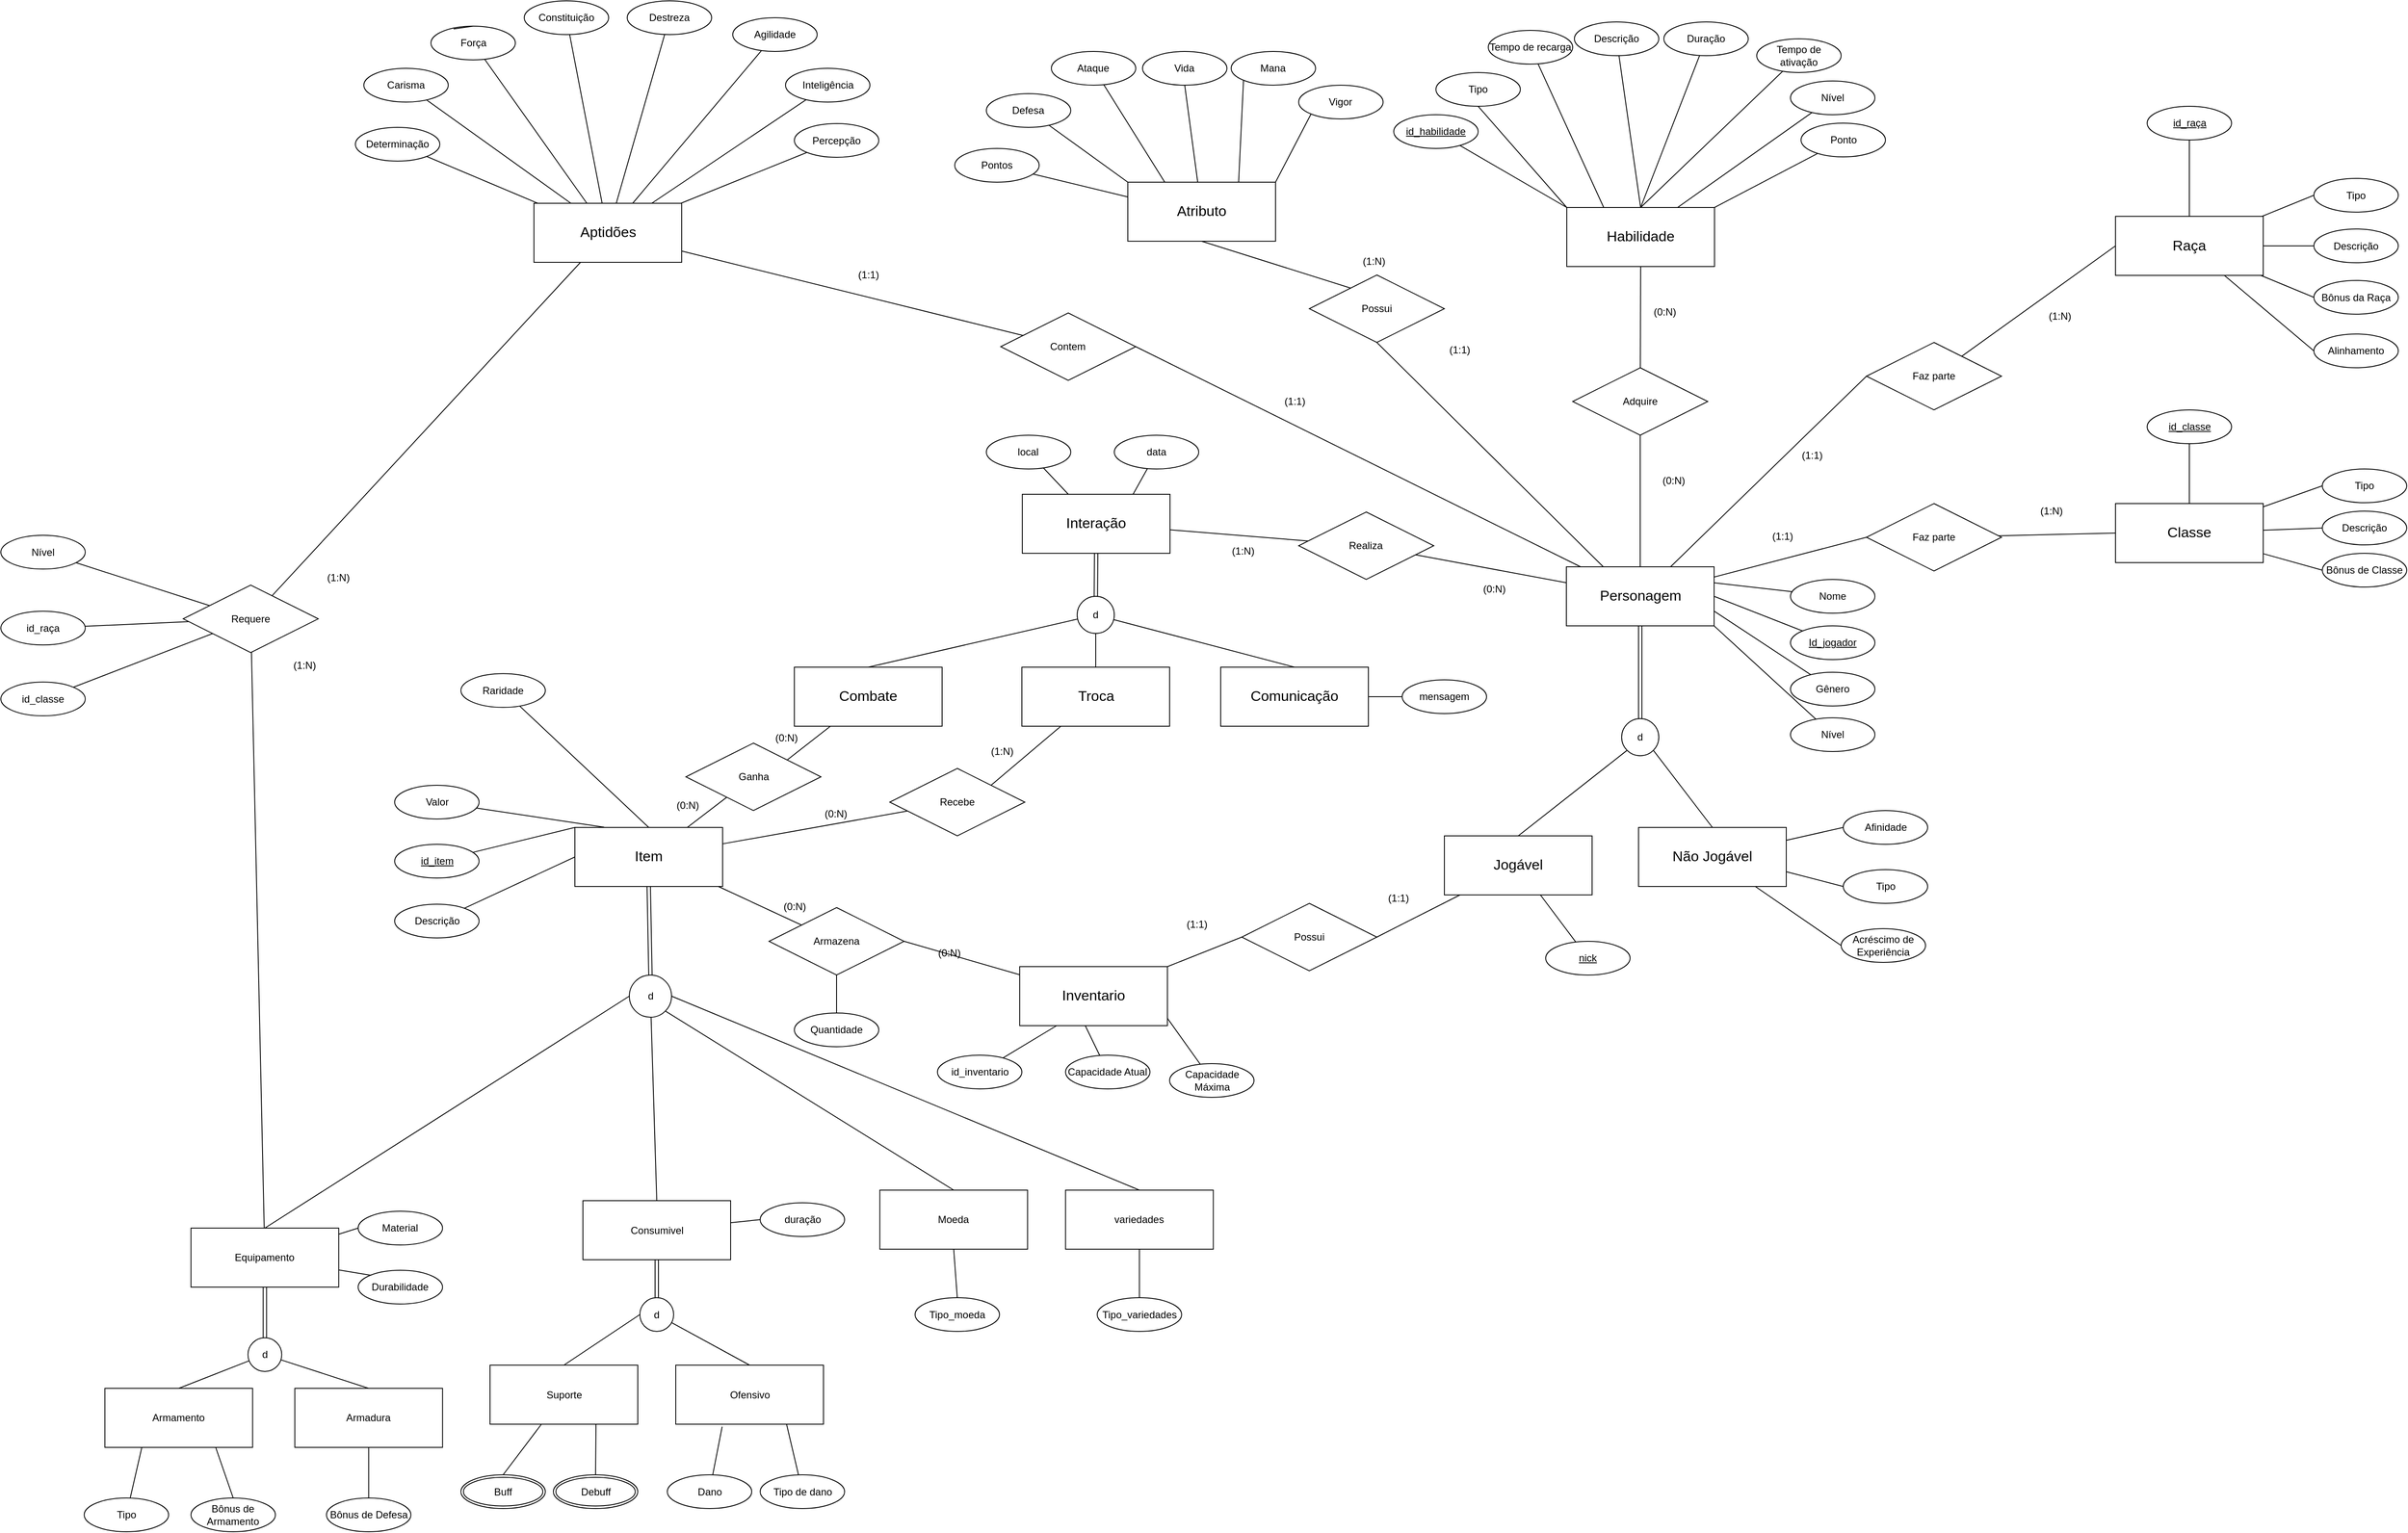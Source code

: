 <mxfile version="14.7.0" type="device"><diagram id="tmsXc1VsLftQK-S9QspB" name="Page-1"><mxGraphModel dx="3066" dy="2140" grid="1" gridSize="10" guides="1" tooltips="1" connect="1" arrows="1" fold="1" page="1" pageScale="1" pageWidth="850" pageHeight="1100" background="none" math="0" shadow="0"><root><mxCell id="0"/><mxCell id="1" parent="0"/><mxCell id="UfMLqXG449x0Nd_zkVN_-4" style="rounded=0;orthogonalLoop=1;jettySize=auto;html=1;entryX=0.5;entryY=0;entryDx=0;entryDy=0;exitX=1;exitY=1;exitDx=0;exitDy=0;endArrow=none;endFill=0;" parent="1" source="UfMLqXG449x0Nd_zkVN_-6" target="UfMLqXG449x0Nd_zkVN_-3" edge="1"><mxGeometry relative="1" as="geometry"/></mxCell><mxCell id="UfMLqXG449x0Nd_zkVN_-5" style="edgeStyle=none;rounded=0;orthogonalLoop=1;jettySize=auto;html=1;entryX=0.5;entryY=0;entryDx=0;entryDy=0;endArrow=none;endFill=0;exitX=0;exitY=1;exitDx=0;exitDy=0;" parent="1" source="UfMLqXG449x0Nd_zkVN_-6" target="UfMLqXG449x0Nd_zkVN_-2" edge="1"><mxGeometry relative="1" as="geometry"/></mxCell><mxCell id="UfMLqXG449x0Nd_zkVN_-10" style="edgeStyle=none;rounded=0;orthogonalLoop=1;jettySize=auto;html=1;entryX=0.5;entryY=1;entryDx=0;entryDy=0;endArrow=none;endFill=0;exitX=0.5;exitY=0;exitDx=0;exitDy=0;" parent="1" source="UfMLqXG449x0Nd_zkVN_-1" target="UfMLqXG449x0Nd_zkVN_-8" edge="1"><mxGeometry relative="1" as="geometry"/></mxCell><mxCell id="UfMLqXG449x0Nd_zkVN_-135" style="edgeStyle=none;rounded=0;orthogonalLoop=1;jettySize=auto;html=1;entryX=0;entryY=0.5;entryDx=0;entryDy=0;endArrow=none;endFill=0;" parent="1" source="UfMLqXG449x0Nd_zkVN_-1" target="UfMLqXG449x0Nd_zkVN_-134" edge="1"><mxGeometry relative="1" as="geometry"/></mxCell><mxCell id="UfMLqXG449x0Nd_zkVN_-152" style="edgeStyle=none;rounded=0;orthogonalLoop=1;jettySize=auto;html=1;entryX=0;entryY=0.5;entryDx=0;entryDy=0;endArrow=none;endFill=0;" parent="1" source="UfMLqXG449x0Nd_zkVN_-1" target="UfMLqXG449x0Nd_zkVN_-151" edge="1"><mxGeometry relative="1" as="geometry"/></mxCell><mxCell id="MLHdVQ06Y4vtIPEDJlPi-19" style="edgeStyle=none;rounded=0;orthogonalLoop=1;jettySize=auto;html=1;endArrow=none;endFill=0;" parent="1" source="UfMLqXG449x0Nd_zkVN_-1" target="MLHdVQ06Y4vtIPEDJlPi-6" edge="1"><mxGeometry relative="1" as="geometry"/></mxCell><mxCell id="MLHdVQ06Y4vtIPEDJlPi-58" style="edgeStyle=none;rounded=0;orthogonalLoop=1;jettySize=auto;html=1;endArrow=none;endFill=0;entryX=1;entryY=0.5;entryDx=0;entryDy=0;" parent="1" source="UfMLqXG449x0Nd_zkVN_-1" target="9kv2LusUSg2hMt4kc4yr-14" edge="1"><mxGeometry relative="1" as="geometry"><mxPoint x="530.0" y="-580" as="targetPoint"/></mxGeometry></mxCell><mxCell id="UfMLqXG449x0Nd_zkVN_-1" value="&lt;font style=&quot;font-size: 17px&quot;&gt;Personagem&lt;/font&gt;" style="whiteSpace=wrap;html=1;align=center;" parent="1" vertex="1"><mxGeometry x="1264.5" y="-189" width="175" height="70" as="geometry"/></mxCell><mxCell id="-CK3nTckYs2CJpSgTwMg-112" style="edgeStyle=none;rounded=0;orthogonalLoop=1;jettySize=auto;html=1;entryX=0;entryY=0.5;entryDx=0;entryDy=0;endArrow=none;endFill=0;" parent="1" source="UfMLqXG449x0Nd_zkVN_-3" target="-CK3nTckYs2CJpSgTwMg-111" edge="1"><mxGeometry relative="1" as="geometry"/></mxCell><mxCell id="MLHdVQ06Y4vtIPEDJlPi-17" style="edgeStyle=none;rounded=0;orthogonalLoop=1;jettySize=auto;html=1;entryX=0;entryY=0.5;entryDx=0;entryDy=0;endArrow=none;endFill=0;" parent="1" source="UfMLqXG449x0Nd_zkVN_-3" target="MLHdVQ06Y4vtIPEDJlPi-16" edge="1"><mxGeometry relative="1" as="geometry"/></mxCell><mxCell id="UfMLqXG449x0Nd_zkVN_-3" value="&lt;font style=&quot;font-size: 17px&quot;&gt;Não Jogável&lt;/font&gt;" style="whiteSpace=wrap;html=1;align=center;" parent="1" vertex="1"><mxGeometry x="1350" y="120" width="175" height="70" as="geometry"/></mxCell><mxCell id="UfMLqXG449x0Nd_zkVN_-7" style="edgeStyle=none;rounded=0;orthogonalLoop=1;jettySize=auto;html=1;entryX=0.5;entryY=1;entryDx=0;entryDy=0;endArrow=none;endFill=0;shape=link;" parent="1" source="UfMLqXG449x0Nd_zkVN_-6" target="UfMLqXG449x0Nd_zkVN_-1" edge="1"><mxGeometry relative="1" as="geometry"/></mxCell><mxCell id="UfMLqXG449x0Nd_zkVN_-6" value="d" style="ellipse;whiteSpace=wrap;html=1;align=center;" parent="1" vertex="1"><mxGeometry x="1330" y="-9" width="44" height="44" as="geometry"/></mxCell><mxCell id="UfMLqXG449x0Nd_zkVN_-11" style="edgeStyle=none;rounded=0;orthogonalLoop=1;jettySize=auto;html=1;entryX=0.5;entryY=1;entryDx=0;entryDy=0;endArrow=none;endFill=0;" parent="1" source="UfMLqXG449x0Nd_zkVN_-8" target="UfMLqXG449x0Nd_zkVN_-9" edge="1"><mxGeometry relative="1" as="geometry"/></mxCell><mxCell id="UfMLqXG449x0Nd_zkVN_-8" value="Adquire" style="shape=rhombus;perimeter=rhombusPerimeter;whiteSpace=wrap;html=1;align=center;" parent="1" vertex="1"><mxGeometry x="1272" y="-425" width="160" height="80" as="geometry"/></mxCell><mxCell id="UfMLqXG449x0Nd_zkVN_-9" value="&lt;font style=&quot;font-size: 17px&quot;&gt;Habilidade&lt;/font&gt;" style="whiteSpace=wrap;html=1;align=center;" parent="1" vertex="1"><mxGeometry x="1265" y="-615" width="175" height="70" as="geometry"/></mxCell><mxCell id="UfMLqXG449x0Nd_zkVN_-12" style="edgeStyle=none;rounded=0;orthogonalLoop=1;jettySize=auto;html=1;entryX=0.5;entryY=1;entryDx=0;entryDy=0;endArrow=none;endFill=0;exitX=0.25;exitY=0;exitDx=0;exitDy=0;" parent="1" source="UfMLqXG449x0Nd_zkVN_-1" target="UfMLqXG449x0Nd_zkVN_-14" edge="1"><mxGeometry relative="1" as="geometry"><mxPoint x="870.003" y="-255" as="sourcePoint"/></mxGeometry></mxCell><mxCell id="UfMLqXG449x0Nd_zkVN_-13" style="edgeStyle=none;rounded=0;orthogonalLoop=1;jettySize=auto;html=1;entryX=0.5;entryY=1;entryDx=0;entryDy=0;endArrow=none;endFill=0;" parent="1" target="UfMLqXG449x0Nd_zkVN_-15" edge="1"><mxGeometry relative="1" as="geometry"><mxPoint x="1062.589" y="-502.584" as="sourcePoint"/></mxGeometry></mxCell><mxCell id="UfMLqXG449x0Nd_zkVN_-14" value="Possui" style="shape=rhombus;perimeter=rhombusPerimeter;whiteSpace=wrap;html=1;align=center;" parent="1" vertex="1"><mxGeometry x="960" y="-535" width="160" height="80" as="geometry"/></mxCell><mxCell id="UfMLqXG449x0Nd_zkVN_-201" style="edgeStyle=none;rounded=0;orthogonalLoop=1;jettySize=auto;html=1;entryX=0.5;entryY=1;entryDx=0;entryDy=0;endArrow=none;endFill=0;" parent="1" source="UfMLqXG449x0Nd_zkVN_-15" target="UfMLqXG449x0Nd_zkVN_-198" edge="1"><mxGeometry relative="1" as="geometry"/></mxCell><mxCell id="UfMLqXG449x0Nd_zkVN_-202" style="edgeStyle=none;rounded=0;orthogonalLoop=1;jettySize=auto;html=1;entryX=0;entryY=1;entryDx=0;entryDy=0;endArrow=none;endFill=0;exitX=0.75;exitY=0;exitDx=0;exitDy=0;" parent="1" source="UfMLqXG449x0Nd_zkVN_-15" target="UfMLqXG449x0Nd_zkVN_-199" edge="1"><mxGeometry relative="1" as="geometry"/></mxCell><mxCell id="UfMLqXG449x0Nd_zkVN_-203" style="edgeStyle=none;rounded=0;orthogonalLoop=1;jettySize=auto;html=1;entryX=0;entryY=1;entryDx=0;entryDy=0;endArrow=none;endFill=0;exitX=1;exitY=0;exitDx=0;exitDy=0;" parent="1" source="UfMLqXG449x0Nd_zkVN_-15" target="UfMLqXG449x0Nd_zkVN_-200" edge="1"><mxGeometry relative="1" as="geometry"/></mxCell><mxCell id="UfMLqXG449x0Nd_zkVN_-15" value="&lt;font style=&quot;font-size: 17px&quot;&gt;Atributo&lt;/font&gt;" style="whiteSpace=wrap;html=1;align=center;" parent="1" vertex="1"><mxGeometry x="745" y="-645" width="175" height="70" as="geometry"/></mxCell><mxCell id="UfMLqXG449x0Nd_zkVN_-16" style="edgeStyle=none;rounded=0;orthogonalLoop=1;jettySize=auto;html=1;entryX=1;entryY=0.5;entryDx=0;entryDy=0;endArrow=none;endFill=0;" parent="1" source="UfMLqXG449x0Nd_zkVN_-2" target="UfMLqXG449x0Nd_zkVN_-18" edge="1"><mxGeometry relative="1" as="geometry"><mxPoint x="1095" y="160" as="sourcePoint"/></mxGeometry></mxCell><mxCell id="UfMLqXG449x0Nd_zkVN_-17" style="edgeStyle=none;rounded=0;orthogonalLoop=1;jettySize=auto;html=1;entryX=1;entryY=0;entryDx=0;entryDy=0;endArrow=none;endFill=0;exitX=0;exitY=0.5;exitDx=0;exitDy=0;" parent="1" source="UfMLqXG449x0Nd_zkVN_-18" target="MLHdVQ06Y4vtIPEDJlPi-82" edge="1"><mxGeometry relative="1" as="geometry"><mxPoint x="732" y="145" as="sourcePoint"/></mxGeometry></mxCell><mxCell id="UfMLqXG449x0Nd_zkVN_-18" value="Possui" style="shape=rhombus;perimeter=rhombusPerimeter;whiteSpace=wrap;html=1;align=center;" parent="1" vertex="1"><mxGeometry x="880" y="210" width="160" height="80" as="geometry"/></mxCell><mxCell id="UfMLqXG449x0Nd_zkVN_-68" style="edgeStyle=none;shape=link;rounded=0;orthogonalLoop=1;jettySize=auto;html=1;entryX=0.5;entryY=0;entryDx=0;entryDy=0;endArrow=none;endFill=0;exitX=0.5;exitY=1;exitDx=0;exitDy=0;" parent="1" source="UfMLqXG449x0Nd_zkVN_-19" target="UfMLqXG449x0Nd_zkVN_-65" edge="1"><mxGeometry relative="1" as="geometry"><mxPoint x="210" y="215" as="sourcePoint"/></mxGeometry></mxCell><mxCell id="UfMLqXG449x0Nd_zkVN_-19" value="&lt;font style=&quot;font-size: 17px&quot;&gt;Item&lt;/font&gt;" style="whiteSpace=wrap;html=1;align=center;" parent="1" vertex="1"><mxGeometry x="90.0" y="120" width="175" height="70" as="geometry"/></mxCell><mxCell id="UfMLqXG449x0Nd_zkVN_-95" style="edgeStyle=none;rounded=0;orthogonalLoop=1;jettySize=auto;html=1;entryX=0;entryY=0.5;entryDx=0;entryDy=0;endArrow=none;endFill=0;exitX=1;exitY=0.75;exitDx=0;exitDy=0;" parent="1" source="UfMLqXG449x0Nd_zkVN_-3" target="-CK3nTckYs2CJpSgTwMg-181" edge="1"><mxGeometry relative="1" as="geometry"><mxPoint x="1742.5" y="375" as="targetPoint"/></mxGeometry></mxCell><mxCell id="UfMLqXG449x0Nd_zkVN_-31" value="Moeda" style="whiteSpace=wrap;html=1;align=center;" parent="1" vertex="1"><mxGeometry x="451.25" y="550" width="175" height="70" as="geometry"/></mxCell><mxCell id="UfMLqXG449x0Nd_zkVN_-41" value="Material" style="ellipse;whiteSpace=wrap;html=1;align=center;" parent="1" vertex="1"><mxGeometry x="-166.75" y="575" width="100" height="40" as="geometry"/></mxCell><mxCell id="UfMLqXG449x0Nd_zkVN_-42" value="Bônus de Defesa" style="ellipse;whiteSpace=wrap;html=1;align=center;" parent="1" vertex="1"><mxGeometry x="-204.25" y="915" width="100" height="40" as="geometry"/></mxCell><mxCell id="UfMLqXG449x0Nd_zkVN_-43" value="Durabilidade" style="ellipse;whiteSpace=wrap;html=1;align=center;" parent="1" vertex="1"><mxGeometry x="-166.75" y="645" width="100" height="40" as="geometry"/></mxCell><mxCell id="UfMLqXG449x0Nd_zkVN_-44" style="edgeStyle=none;rounded=0;orthogonalLoop=1;jettySize=auto;html=1;entryX=0.5;entryY=0;entryDx=0;entryDy=0;endArrow=none;endFill=0;shape=link;" parent="1" source="UfMLqXG449x0Nd_zkVN_-47" target="UfMLqXG449x0Nd_zkVN_-50" edge="1"><mxGeometry relative="1" as="geometry"/></mxCell><mxCell id="UfMLqXG449x0Nd_zkVN_-45" style="edgeStyle=none;rounded=0;orthogonalLoop=1;jettySize=auto;html=1;endArrow=none;endFill=0;entryX=0;entryY=0.5;entryDx=0;entryDy=0;" parent="1" source="UfMLqXG449x0Nd_zkVN_-47" target="UfMLqXG449x0Nd_zkVN_-41" edge="1"><mxGeometry relative="1" as="geometry"><mxPoint x="-166.75" y="605" as="targetPoint"/></mxGeometry></mxCell><mxCell id="UfMLqXG449x0Nd_zkVN_-46" style="edgeStyle=none;rounded=0;orthogonalLoop=1;jettySize=auto;html=1;entryX=0;entryY=0;entryDx=0;entryDy=0;endArrow=none;endFill=0;" parent="1" source="UfMLqXG449x0Nd_zkVN_-47" target="UfMLqXG449x0Nd_zkVN_-43" edge="1"><mxGeometry relative="1" as="geometry"/></mxCell><mxCell id="UfMLqXG449x0Nd_zkVN_-47" value="Equipamento" style="whiteSpace=wrap;html=1;align=center;" parent="1" vertex="1"><mxGeometry x="-364.75" y="595" width="175" height="70" as="geometry"/></mxCell><mxCell id="UfMLqXG449x0Nd_zkVN_-48" style="edgeStyle=none;rounded=0;orthogonalLoop=1;jettySize=auto;html=1;entryX=0.5;entryY=0;entryDx=0;entryDy=0;endArrow=none;endFill=0;" parent="1" source="UfMLqXG449x0Nd_zkVN_-50" target="UfMLqXG449x0Nd_zkVN_-52" edge="1"><mxGeometry relative="1" as="geometry"/></mxCell><mxCell id="UfMLqXG449x0Nd_zkVN_-49" style="edgeStyle=none;rounded=0;orthogonalLoop=1;jettySize=auto;html=1;entryX=0.5;entryY=0;entryDx=0;entryDy=0;endArrow=none;endFill=0;entryPerimeter=0;" parent="1" source="UfMLqXG449x0Nd_zkVN_-50" target="UfMLqXG449x0Nd_zkVN_-54" edge="1"><mxGeometry relative="1" as="geometry"/></mxCell><mxCell id="UfMLqXG449x0Nd_zkVN_-50" value="d" style="ellipse;whiteSpace=wrap;html=1;align=center;" parent="1" vertex="1"><mxGeometry x="-297.25" y="725" width="40" height="40" as="geometry"/></mxCell><mxCell id="UfMLqXG449x0Nd_zkVN_-51" style="edgeStyle=none;rounded=0;orthogonalLoop=1;jettySize=auto;html=1;entryX=0.5;entryY=0;entryDx=0;entryDy=0;endArrow=none;endFill=0;exitX=0.75;exitY=1;exitDx=0;exitDy=0;" parent="1" source="UfMLqXG449x0Nd_zkVN_-52" target="-CK3nTckYs2CJpSgTwMg-30" edge="1"><mxGeometry relative="1" as="geometry"><mxPoint x="-314.75" y="915" as="targetPoint"/></mxGeometry></mxCell><mxCell id="UfMLqXG449x0Nd_zkVN_-52" value="Armamento" style="whiteSpace=wrap;html=1;align=center;" parent="1" vertex="1"><mxGeometry x="-466.75" y="785" width="175" height="70" as="geometry"/></mxCell><mxCell id="UfMLqXG449x0Nd_zkVN_-53" style="edgeStyle=none;rounded=0;orthogonalLoop=1;jettySize=auto;html=1;endArrow=none;endFill=0;entryX=0.5;entryY=0;entryDx=0;entryDy=0;" parent="1" source="UfMLqXG449x0Nd_zkVN_-54" target="UfMLqXG449x0Nd_zkVN_-42" edge="1"><mxGeometry relative="1" as="geometry"/></mxCell><mxCell id="UfMLqXG449x0Nd_zkVN_-54" value="Armadura" style="whiteSpace=wrap;html=1;align=center;" parent="1" vertex="1"><mxGeometry x="-241.75" y="785" width="175" height="70" as="geometry"/></mxCell><mxCell id="UfMLqXG449x0Nd_zkVN_-55" value="variedades" style="whiteSpace=wrap;html=1;align=center;" parent="1" vertex="1"><mxGeometry x="671.25" y="550" width="175" height="70" as="geometry"/></mxCell><mxCell id="UfMLqXG449x0Nd_zkVN_-56" value="" style="edgeStyle=none;rounded=0;orthogonalLoop=1;jettySize=auto;html=1;endArrow=none;endFill=0;entryX=0.5;entryY=1;entryDx=0;entryDy=0;exitX=0.5;exitY=0;exitDx=0;exitDy=0;" parent="1" source="MLHdVQ06Y4vtIPEDJlPi-117" target="UfMLqXG449x0Nd_zkVN_-31" edge="1"><mxGeometry relative="1" as="geometry"><mxPoint x="543.087" y="665.007" as="sourcePoint"/><mxPoint x="527.0" y="430" as="targetPoint"/></mxGeometry></mxCell><mxCell id="UfMLqXG449x0Nd_zkVN_-58" value="" style="edgeStyle=none;rounded=0;orthogonalLoop=1;jettySize=auto;html=1;endArrow=none;endFill=0;entryX=0.5;entryY=1;entryDx=0;entryDy=0;exitX=0.5;exitY=0;exitDx=0;exitDy=0;" parent="1" source="MLHdVQ06Y4vtIPEDJlPi-118" target="UfMLqXG449x0Nd_zkVN_-55" edge="1"><mxGeometry relative="1" as="geometry"><mxPoint x="631.25" y="630" as="targetPoint"/><mxPoint x="758.75" y="660" as="sourcePoint"/></mxGeometry></mxCell><mxCell id="UfMLqXG449x0Nd_zkVN_-60" style="edgeStyle=none;rounded=0;orthogonalLoop=1;jettySize=auto;html=1;entryX=0.25;entryY=1;entryDx=0;entryDy=0;endArrow=none;endFill=0;" parent="1" source="UfMLqXG449x0Nd_zkVN_-61" target="UfMLqXG449x0Nd_zkVN_-52" edge="1"><mxGeometry relative="1" as="geometry"/></mxCell><mxCell id="UfMLqXG449x0Nd_zkVN_-61" value="Tipo" style="ellipse;whiteSpace=wrap;html=1;align=center;strokeWidth=1;" parent="1" vertex="1"><mxGeometry x="-491.25" y="915" width="100" height="40" as="geometry"/></mxCell><mxCell id="UfMLqXG449x0Nd_zkVN_-63" style="edgeStyle=none;rounded=0;orthogonalLoop=1;jettySize=auto;html=1;entryX=0.5;entryY=0;entryDx=0;entryDy=0;endArrow=none;endFill=0;exitX=0;exitY=0.5;exitDx=0;exitDy=0;" parent="1" source="UfMLqXG449x0Nd_zkVN_-65" target="UfMLqXG449x0Nd_zkVN_-47" edge="1"><mxGeometry relative="1" as="geometry"><mxPoint x="191.923" y="318.946" as="sourcePoint"/><mxPoint x="202" y="421.67" as="targetPoint"/></mxGeometry></mxCell><mxCell id="UfMLqXG449x0Nd_zkVN_-64" style="edgeStyle=none;rounded=0;orthogonalLoop=1;jettySize=auto;html=1;entryX=0.5;entryY=0;entryDx=0;entryDy=0;endArrow=none;endFill=0;exitX=1;exitY=1;exitDx=0;exitDy=0;" parent="1" source="UfMLqXG449x0Nd_zkVN_-65" target="UfMLqXG449x0Nd_zkVN_-31" edge="1"><mxGeometry relative="1" as="geometry"><mxPoint x="220.159" y="310.051" as="sourcePoint"/><mxPoint x="442" y="421.67" as="targetPoint"/></mxGeometry></mxCell><mxCell id="MLHdVQ06Y4vtIPEDJlPi-113" style="edgeStyle=none;rounded=0;orthogonalLoop=1;jettySize=auto;html=1;entryX=0.5;entryY=0;entryDx=0;entryDy=0;endArrow=none;endFill=0;" parent="1" source="UfMLqXG449x0Nd_zkVN_-65" target="MLHdVQ06Y4vtIPEDJlPi-98" edge="1"><mxGeometry relative="1" as="geometry"/></mxCell><mxCell id="UfMLqXG449x0Nd_zkVN_-65" value="d" style="ellipse;whiteSpace=wrap;html=1;align=center;" parent="1" vertex="1"><mxGeometry x="154.5" y="295" width="50" height="50" as="geometry"/></mxCell><mxCell id="UfMLqXG449x0Nd_zkVN_-67" style="edgeStyle=none;rounded=0;orthogonalLoop=1;jettySize=auto;html=1;entryX=1;entryY=0.5;entryDx=0;entryDy=0;endArrow=none;endFill=0;exitX=0.5;exitY=0;exitDx=0;exitDy=0;" parent="1" source="UfMLqXG449x0Nd_zkVN_-55" target="UfMLqXG449x0Nd_zkVN_-65" edge="1"><mxGeometry relative="1" as="geometry"><mxPoint x="522" y="421.67" as="sourcePoint"/></mxGeometry></mxCell><mxCell id="MLHdVQ06Y4vtIPEDJlPi-76" style="edgeStyle=none;rounded=0;orthogonalLoop=1;jettySize=auto;html=1;endArrow=none;endFill=0;" parent="1" source="UfMLqXG449x0Nd_zkVN_-2" target="MLHdVQ06Y4vtIPEDJlPi-75" edge="1"><mxGeometry relative="1" as="geometry"/></mxCell><mxCell id="UfMLqXG449x0Nd_zkVN_-2" value="&lt;font style=&quot;font-size: 17px&quot;&gt;Jogável&lt;/font&gt;" style="whiteSpace=wrap;html=1;align=center;" parent="1" vertex="1"><mxGeometry x="1120" y="130" width="175" height="70" as="geometry"/></mxCell><mxCell id="9kv2LusUSg2hMt4kc4yr-7" style="edgeStyle=none;rounded=0;orthogonalLoop=1;jettySize=auto;html=1;endArrow=none;endFill=0;" parent="1" source="UfMLqXG449x0Nd_zkVN_-98" target="9kv2LusUSg2hMt4kc4yr-1" edge="1"><mxGeometry relative="1" as="geometry"/></mxCell><mxCell id="UfMLqXG449x0Nd_zkVN_-98" value="Força" style="ellipse;whiteSpace=wrap;html=1;align=center;strokeWidth=1;" parent="1" vertex="1"><mxGeometry x="-80.5" y="-830" width="100" height="40" as="geometry"/></mxCell><mxCell id="9kv2LusUSg2hMt4kc4yr-8" style="edgeStyle=none;rounded=0;orthogonalLoop=1;jettySize=auto;html=1;endArrow=none;endFill=0;" parent="1" source="UfMLqXG449x0Nd_zkVN_-99" target="9kv2LusUSg2hMt4kc4yr-1" edge="1"><mxGeometry relative="1" as="geometry"/></mxCell><mxCell id="UfMLqXG449x0Nd_zkVN_-99" value="Constituição" style="ellipse;whiteSpace=wrap;html=1;align=center;strokeWidth=1;" parent="1" vertex="1"><mxGeometry x="30" y="-860" width="100" height="40" as="geometry"/></mxCell><mxCell id="9kv2LusUSg2hMt4kc4yr-9" style="edgeStyle=none;rounded=0;orthogonalLoop=1;jettySize=auto;html=1;endArrow=none;endFill=0;" parent="1" source="UfMLqXG449x0Nd_zkVN_-100" target="9kv2LusUSg2hMt4kc4yr-1" edge="1"><mxGeometry relative="1" as="geometry"/></mxCell><mxCell id="UfMLqXG449x0Nd_zkVN_-100" value="Destreza" style="ellipse;whiteSpace=wrap;html=1;align=center;strokeWidth=1;" parent="1" vertex="1"><mxGeometry x="152" y="-860" width="100" height="40" as="geometry"/></mxCell><mxCell id="9kv2LusUSg2hMt4kc4yr-10" style="edgeStyle=none;rounded=0;orthogonalLoop=1;jettySize=auto;html=1;endArrow=none;endFill=0;" parent="1" source="UfMLqXG449x0Nd_zkVN_-101" target="9kv2LusUSg2hMt4kc4yr-1" edge="1"><mxGeometry relative="1" as="geometry"/></mxCell><mxCell id="UfMLqXG449x0Nd_zkVN_-101" value="Agilidade" style="ellipse;whiteSpace=wrap;html=1;align=center;strokeWidth=1;" parent="1" vertex="1"><mxGeometry x="277" y="-840" width="100" height="40" as="geometry"/></mxCell><mxCell id="9kv2LusUSg2hMt4kc4yr-12" style="edgeStyle=none;rounded=0;orthogonalLoop=1;jettySize=auto;html=1;endArrow=none;endFill=0;" parent="1" source="UfMLqXG449x0Nd_zkVN_-102" target="9kv2LusUSg2hMt4kc4yr-1" edge="1"><mxGeometry relative="1" as="geometry"/></mxCell><mxCell id="UfMLqXG449x0Nd_zkVN_-102" value="Inteligência" style="ellipse;whiteSpace=wrap;html=1;align=center;strokeWidth=1;" parent="1" vertex="1"><mxGeometry x="339.5" y="-780" width="100" height="40" as="geometry"/></mxCell><mxCell id="9kv2LusUSg2hMt4kc4yr-13" style="edgeStyle=none;rounded=0;orthogonalLoop=1;jettySize=auto;html=1;endArrow=none;endFill=0;" parent="1" source="UfMLqXG449x0Nd_zkVN_-103" target="9kv2LusUSg2hMt4kc4yr-1" edge="1"><mxGeometry relative="1" as="geometry"/></mxCell><mxCell id="UfMLqXG449x0Nd_zkVN_-103" value="Percepção" style="ellipse;whiteSpace=wrap;html=1;align=center;strokeWidth=1;" parent="1" vertex="1"><mxGeometry x="350" y="-714.5" width="100" height="40" as="geometry"/></mxCell><mxCell id="9kv2LusUSg2hMt4kc4yr-6" style="edgeStyle=none;rounded=0;orthogonalLoop=1;jettySize=auto;html=1;entryX=0.25;entryY=0;entryDx=0;entryDy=0;endArrow=none;endFill=0;" parent="1" source="UfMLqXG449x0Nd_zkVN_-104" target="9kv2LusUSg2hMt4kc4yr-1" edge="1"><mxGeometry relative="1" as="geometry"/></mxCell><mxCell id="UfMLqXG449x0Nd_zkVN_-104" value="Carisma" style="ellipse;whiteSpace=wrap;html=1;align=center;strokeWidth=1;" parent="1" vertex="1"><mxGeometry x="-160" y="-780" width="100" height="40" as="geometry"/></mxCell><mxCell id="9kv2LusUSg2hMt4kc4yr-4" style="rounded=0;orthogonalLoop=1;jettySize=auto;html=1;endArrow=none;endFill=0;" parent="1" source="UfMLqXG449x0Nd_zkVN_-105" target="9kv2LusUSg2hMt4kc4yr-1" edge="1"><mxGeometry relative="1" as="geometry"/></mxCell><mxCell id="UfMLqXG449x0Nd_zkVN_-105" value="Determinação" style="ellipse;whiteSpace=wrap;html=1;align=center;strokeWidth=1;" parent="1" vertex="1"><mxGeometry x="-170" y="-710" width="100" height="40" as="geometry"/></mxCell><mxCell id="UfMLqXG449x0Nd_zkVN_-114" style="edgeStyle=none;rounded=0;orthogonalLoop=1;jettySize=auto;html=1;entryX=0;entryY=0;entryDx=0;entryDy=0;endArrow=none;endFill=0;" parent="1" source="UfMLqXG449x0Nd_zkVN_-115" target="UfMLqXG449x0Nd_zkVN_-9" edge="1"><mxGeometry relative="1" as="geometry"><mxPoint x="1617.5" y="-805.0" as="targetPoint"/></mxGeometry></mxCell><mxCell id="UfMLqXG449x0Nd_zkVN_-115" value="id_habilidade" style="ellipse;whiteSpace=wrap;html=1;align=center;fontStyle=4" parent="1" vertex="1"><mxGeometry x="1060" y="-725" width="100" height="40" as="geometry"/></mxCell><mxCell id="UfMLqXG449x0Nd_zkVN_-116" style="edgeStyle=none;rounded=0;orthogonalLoop=1;jettySize=auto;html=1;entryX=0;entryY=0;entryDx=0;entryDy=0;endArrow=none;endFill=0;exitX=0.5;exitY=1;exitDx=0;exitDy=0;" parent="1" source="UfMLqXG449x0Nd_zkVN_-117" target="UfMLqXG449x0Nd_zkVN_-9" edge="1"><mxGeometry relative="1" as="geometry"><mxPoint x="1642.5" y="-805.0" as="targetPoint"/></mxGeometry></mxCell><mxCell id="UfMLqXG449x0Nd_zkVN_-117" value="Tipo" style="ellipse;whiteSpace=wrap;html=1;align=center;" parent="1" vertex="1"><mxGeometry x="1110" y="-775" width="100" height="40" as="geometry"/></mxCell><mxCell id="UfMLqXG449x0Nd_zkVN_-118" style="edgeStyle=none;rounded=0;orthogonalLoop=1;jettySize=auto;html=1;endArrow=none;endFill=0;entryX=0.25;entryY=0;entryDx=0;entryDy=0;" parent="1" source="UfMLqXG449x0Nd_zkVN_-119" target="UfMLqXG449x0Nd_zkVN_-9" edge="1"><mxGeometry relative="1" as="geometry"><mxPoint x="1550" y="-575" as="targetPoint"/></mxGeometry></mxCell><mxCell id="UfMLqXG449x0Nd_zkVN_-119" value="Tempo de recarga" style="ellipse;whiteSpace=wrap;html=1;align=center;strokeWidth=1;" parent="1" vertex="1"><mxGeometry x="1172" y="-825" width="100" height="40" as="geometry"/></mxCell><mxCell id="UfMLqXG449x0Nd_zkVN_-120" style="edgeStyle=none;rounded=0;orthogonalLoop=1;jettySize=auto;html=1;entryX=0.5;entryY=0;entryDx=0;entryDy=0;endArrow=none;endFill=0;" parent="1" source="UfMLqXG449x0Nd_zkVN_-121" target="UfMLqXG449x0Nd_zkVN_-9" edge="1"><mxGeometry relative="1" as="geometry"><mxPoint x="1667.5" y="-805.0" as="targetPoint"/></mxGeometry></mxCell><mxCell id="UfMLqXG449x0Nd_zkVN_-121" value="Descrição" style="ellipse;whiteSpace=wrap;html=1;align=center;strokeWidth=1;" parent="1" vertex="1"><mxGeometry x="1274" y="-835" width="100" height="40" as="geometry"/></mxCell><mxCell id="UfMLqXG449x0Nd_zkVN_-123" style="edgeStyle=none;rounded=0;orthogonalLoop=1;jettySize=auto;html=1;entryX=0.5;entryY=0;entryDx=0;entryDy=0;endArrow=none;endFill=0;" parent="1" source="UfMLqXG449x0Nd_zkVN_-122" target="UfMLqXG449x0Nd_zkVN_-9" edge="1"><mxGeometry relative="1" as="geometry"/></mxCell><mxCell id="UfMLqXG449x0Nd_zkVN_-122" value="Duração" style="ellipse;whiteSpace=wrap;html=1;align=center;strokeWidth=1;" parent="1" vertex="1"><mxGeometry x="1380" y="-835" width="100" height="40" as="geometry"/></mxCell><mxCell id="UfMLqXG449x0Nd_zkVN_-125" style="edgeStyle=none;rounded=0;orthogonalLoop=1;jettySize=auto;html=1;entryX=0.5;entryY=0;entryDx=0;entryDy=0;endArrow=none;endFill=0;" parent="1" source="UfMLqXG449x0Nd_zkVN_-124" target="UfMLqXG449x0Nd_zkVN_-9" edge="1"><mxGeometry relative="1" as="geometry"/></mxCell><mxCell id="UfMLqXG449x0Nd_zkVN_-124" value="Tempo de ativação" style="ellipse;whiteSpace=wrap;html=1;align=center;strokeWidth=1;" parent="1" vertex="1"><mxGeometry x="1490" y="-815" width="100" height="40" as="geometry"/></mxCell><mxCell id="UfMLqXG449x0Nd_zkVN_-128" style="edgeStyle=none;rounded=0;orthogonalLoop=1;jettySize=auto;html=1;endArrow=none;endFill=0;" parent="1" source="UfMLqXG449x0Nd_zkVN_-126" edge="1"><mxGeometry relative="1" as="geometry"><mxPoint x="1440" y="-170" as="targetPoint"/></mxGeometry></mxCell><mxCell id="UfMLqXG449x0Nd_zkVN_-126" value="Nome" style="ellipse;whiteSpace=wrap;html=1;align=center;" parent="1" vertex="1"><mxGeometry x="1530" y="-174" width="100" height="40" as="geometry"/></mxCell><mxCell id="UfMLqXG449x0Nd_zkVN_-129" style="edgeStyle=none;rounded=0;orthogonalLoop=1;jettySize=auto;html=1;entryX=1;entryY=0.5;entryDx=0;entryDy=0;endArrow=none;endFill=0;" parent="1" source="UfMLqXG449x0Nd_zkVN_-127" target="UfMLqXG449x0Nd_zkVN_-1" edge="1"><mxGeometry relative="1" as="geometry"><mxPoint x="1984.5" y="91" as="targetPoint"/></mxGeometry></mxCell><mxCell id="UfMLqXG449x0Nd_zkVN_-127" value="&lt;u&gt;Id_jogador&lt;/u&gt;" style="ellipse;whiteSpace=wrap;html=1;align=center;strokeWidth=1;" parent="1" vertex="1"><mxGeometry x="1530" y="-119" width="100" height="40" as="geometry"/></mxCell><mxCell id="UfMLqXG449x0Nd_zkVN_-171" style="edgeStyle=none;rounded=0;orthogonalLoop=1;jettySize=auto;html=1;entryX=0;entryY=0.5;entryDx=0;entryDy=0;endArrow=none;endFill=0;" parent="1" source="UfMLqXG449x0Nd_zkVN_-132" target="UfMLqXG449x0Nd_zkVN_-167" edge="1"><mxGeometry relative="1" as="geometry"/></mxCell><mxCell id="UfMLqXG449x0Nd_zkVN_-172" style="edgeStyle=none;rounded=0;orthogonalLoop=1;jettySize=auto;html=1;entryX=0;entryY=0.5;entryDx=0;entryDy=0;endArrow=none;endFill=0;" parent="1" source="UfMLqXG449x0Nd_zkVN_-132" target="UfMLqXG449x0Nd_zkVN_-169" edge="1"><mxGeometry relative="1" as="geometry"/></mxCell><mxCell id="UfMLqXG449x0Nd_zkVN_-173" style="edgeStyle=none;rounded=0;orthogonalLoop=1;jettySize=auto;html=1;entryX=0;entryY=0.5;entryDx=0;entryDy=0;endArrow=none;endFill=0;" parent="1" source="UfMLqXG449x0Nd_zkVN_-132" target="UfMLqXG449x0Nd_zkVN_-170" edge="1"><mxGeometry relative="1" as="geometry"/></mxCell><mxCell id="UfMLqXG449x0Nd_zkVN_-187" style="edgeStyle=none;rounded=0;orthogonalLoop=1;jettySize=auto;html=1;entryX=0;entryY=0.5;entryDx=0;entryDy=0;endArrow=none;endFill=0;" parent="1" source="UfMLqXG449x0Nd_zkVN_-132" target="UfMLqXG449x0Nd_zkVN_-186" edge="1"><mxGeometry relative="1" as="geometry"/></mxCell><mxCell id="-CK3nTckYs2CJpSgTwMg-106" style="edgeStyle=none;rounded=0;orthogonalLoop=1;jettySize=auto;html=1;entryX=0.5;entryY=1;entryDx=0;entryDy=0;endArrow=none;endFill=0;" parent="1" source="UfMLqXG449x0Nd_zkVN_-132" target="-CK3nTckYs2CJpSgTwMg-104" edge="1"><mxGeometry relative="1" as="geometry"/></mxCell><mxCell id="UfMLqXG449x0Nd_zkVN_-132" value="&lt;font style=&quot;font-size: 17px&quot;&gt;Raça&lt;/font&gt;" style="whiteSpace=wrap;html=1;align=center;" parent="1" vertex="1"><mxGeometry x="1915" y="-604.5" width="175" height="70" as="geometry"/></mxCell><mxCell id="UfMLqXG449x0Nd_zkVN_-136" style="edgeStyle=none;rounded=0;orthogonalLoop=1;jettySize=auto;html=1;entryX=0;entryY=0.5;entryDx=0;entryDy=0;endArrow=none;endFill=0;" parent="1" source="UfMLqXG449x0Nd_zkVN_-134" target="UfMLqXG449x0Nd_zkVN_-132" edge="1"><mxGeometry relative="1" as="geometry"/></mxCell><mxCell id="UfMLqXG449x0Nd_zkVN_-134" value="Faz parte" style="shape=rhombus;perimeter=rhombusPerimeter;whiteSpace=wrap;html=1;align=center;" parent="1" vertex="1"><mxGeometry x="1620" y="-455" width="160" height="80" as="geometry"/></mxCell><mxCell id="UfMLqXG449x0Nd_zkVN_-166" style="edgeStyle=none;rounded=0;orthogonalLoop=1;jettySize=auto;html=1;entryX=0;entryY=0.5;entryDx=0;entryDy=0;endArrow=none;endFill=0;" parent="1" source="UfMLqXG449x0Nd_zkVN_-151" target="UfMLqXG449x0Nd_zkVN_-154" edge="1"><mxGeometry relative="1" as="geometry"/></mxCell><mxCell id="UfMLqXG449x0Nd_zkVN_-151" value="Faz parte" style="shape=rhombus;perimeter=rhombusPerimeter;whiteSpace=wrap;html=1;align=center;" parent="1" vertex="1"><mxGeometry x="1620" y="-264" width="160" height="80" as="geometry"/></mxCell><mxCell id="UfMLqXG449x0Nd_zkVN_-177" style="edgeStyle=none;rounded=0;orthogonalLoop=1;jettySize=auto;html=1;entryX=0;entryY=0.5;entryDx=0;entryDy=0;endArrow=none;endFill=0;" parent="1" source="UfMLqXG449x0Nd_zkVN_-154" target="UfMLqXG449x0Nd_zkVN_-174" edge="1"><mxGeometry relative="1" as="geometry"/></mxCell><mxCell id="UfMLqXG449x0Nd_zkVN_-178" style="edgeStyle=none;rounded=0;orthogonalLoop=1;jettySize=auto;html=1;entryX=0;entryY=0.5;entryDx=0;entryDy=0;endArrow=none;endFill=0;" parent="1" source="UfMLqXG449x0Nd_zkVN_-154" target="UfMLqXG449x0Nd_zkVN_-175" edge="1"><mxGeometry relative="1" as="geometry"/></mxCell><mxCell id="UfMLqXG449x0Nd_zkVN_-179" style="edgeStyle=none;rounded=0;orthogonalLoop=1;jettySize=auto;html=1;entryX=0;entryY=0.5;entryDx=0;entryDy=0;endArrow=none;endFill=0;" parent="1" source="UfMLqXG449x0Nd_zkVN_-154" target="UfMLqXG449x0Nd_zkVN_-176" edge="1"><mxGeometry relative="1" as="geometry"/></mxCell><mxCell id="-CK3nTckYs2CJpSgTwMg-108" style="edgeStyle=none;rounded=0;orthogonalLoop=1;jettySize=auto;html=1;entryX=0.5;entryY=1;entryDx=0;entryDy=0;endArrow=none;endFill=0;" parent="1" source="UfMLqXG449x0Nd_zkVN_-154" target="-CK3nTckYs2CJpSgTwMg-107" edge="1"><mxGeometry relative="1" as="geometry"/></mxCell><mxCell id="UfMLqXG449x0Nd_zkVN_-154" value="&lt;font style=&quot;font-size: 17px&quot;&gt;Classe&lt;/font&gt;" style="whiteSpace=wrap;html=1;align=center;" parent="1" vertex="1"><mxGeometry x="1915" y="-264" width="175" height="70" as="geometry"/></mxCell><mxCell id="UfMLqXG449x0Nd_zkVN_-167" value="Tipo" style="ellipse;whiteSpace=wrap;html=1;align=center;strokeWidth=1;" parent="1" vertex="1"><mxGeometry x="2150" y="-649.5" width="100" height="40" as="geometry"/></mxCell><mxCell id="UfMLqXG449x0Nd_zkVN_-169" value="Descrição" style="ellipse;whiteSpace=wrap;html=1;align=center;strokeWidth=1;" parent="1" vertex="1"><mxGeometry x="2150" y="-589.5" width="100" height="40" as="geometry"/></mxCell><mxCell id="UfMLqXG449x0Nd_zkVN_-170" value="Bônus da Raça" style="ellipse;whiteSpace=wrap;html=1;align=center;strokeWidth=1;" parent="1" vertex="1"><mxGeometry x="2150" y="-528.5" width="100" height="40" as="geometry"/></mxCell><mxCell id="UfMLqXG449x0Nd_zkVN_-174" value="Tipo" style="ellipse;whiteSpace=wrap;html=1;align=center;strokeWidth=1;" parent="1" vertex="1"><mxGeometry x="2160" y="-305" width="100" height="40" as="geometry"/></mxCell><mxCell id="UfMLqXG449x0Nd_zkVN_-175" value="Descrição" style="ellipse;whiteSpace=wrap;html=1;align=center;strokeWidth=1;" parent="1" vertex="1"><mxGeometry x="2160" y="-255" width="100" height="40" as="geometry"/></mxCell><mxCell id="UfMLqXG449x0Nd_zkVN_-176" value="Bônus de Classe" style="ellipse;whiteSpace=wrap;html=1;align=center;strokeWidth=1;" parent="1" vertex="1"><mxGeometry x="2160" y="-205" width="100" height="40" as="geometry"/></mxCell><mxCell id="UfMLqXG449x0Nd_zkVN_-185" style="edgeStyle=none;rounded=0;orthogonalLoop=1;jettySize=auto;html=1;entryX=1;entryY=0.75;entryDx=0;entryDy=0;endArrow=none;endFill=0;" parent="1" source="UfMLqXG449x0Nd_zkVN_-184" target="UfMLqXG449x0Nd_zkVN_-1" edge="1"><mxGeometry relative="1" as="geometry"><mxPoint x="1984.5" y="108.5" as="targetPoint"/></mxGeometry></mxCell><mxCell id="UfMLqXG449x0Nd_zkVN_-184" value="Gênero" style="ellipse;whiteSpace=wrap;html=1;align=center;" parent="1" vertex="1"><mxGeometry x="1530" y="-64.0" width="100" height="40" as="geometry"/></mxCell><mxCell id="UfMLqXG449x0Nd_zkVN_-186" value="Alinhamento" style="ellipse;whiteSpace=wrap;html=1;align=center;strokeWidth=1;" parent="1" vertex="1"><mxGeometry x="2150" y="-465" width="100" height="40" as="geometry"/></mxCell><mxCell id="UfMLqXG449x0Nd_zkVN_-189" style="edgeStyle=none;rounded=0;orthogonalLoop=1;jettySize=auto;html=1;endArrow=none;endFill=0;entryX=1;entryY=1;entryDx=0;entryDy=0;" parent="1" source="UfMLqXG449x0Nd_zkVN_-188" target="UfMLqXG449x0Nd_zkVN_-1" edge="1"><mxGeometry relative="1" as="geometry"><mxPoint x="1440" y="-110" as="targetPoint"/></mxGeometry></mxCell><mxCell id="UfMLqXG449x0Nd_zkVN_-188" value="Nível" style="ellipse;whiteSpace=wrap;html=1;align=center;" parent="1" vertex="1"><mxGeometry x="1530" y="-10" width="100" height="40" as="geometry"/></mxCell><mxCell id="UfMLqXG449x0Nd_zkVN_-191" style="edgeStyle=none;rounded=0;orthogonalLoop=1;jettySize=auto;html=1;endArrow=none;endFill=0;entryX=0;entryY=0.25;entryDx=0;entryDy=0;" parent="1" source="UfMLqXG449x0Nd_zkVN_-190" target="UfMLqXG449x0Nd_zkVN_-15" edge="1"><mxGeometry relative="1" as="geometry"><mxPoint x="720" y="-600" as="targetPoint"/></mxGeometry></mxCell><mxCell id="UfMLqXG449x0Nd_zkVN_-190" value="Pontos" style="ellipse;whiteSpace=wrap;html=1;align=center;strokeWidth=1;" parent="1" vertex="1"><mxGeometry x="540" y="-685" width="100" height="40" as="geometry"/></mxCell><mxCell id="UfMLqXG449x0Nd_zkVN_-193" style="edgeStyle=none;rounded=0;orthogonalLoop=1;jettySize=auto;html=1;entryX=0.75;entryY=0;entryDx=0;entryDy=0;endArrow=none;endFill=0;" parent="1" source="UfMLqXG449x0Nd_zkVN_-192" target="UfMLqXG449x0Nd_zkVN_-9" edge="1"><mxGeometry relative="1" as="geometry"/></mxCell><mxCell id="UfMLqXG449x0Nd_zkVN_-192" value="Nível" style="ellipse;whiteSpace=wrap;html=1;align=center;strokeWidth=1;" parent="1" vertex="1"><mxGeometry x="1530" y="-765" width="100" height="40" as="geometry"/></mxCell><mxCell id="UfMLqXG449x0Nd_zkVN_-195" style="edgeStyle=none;rounded=0;orthogonalLoop=1;jettySize=auto;html=1;entryX=1;entryY=0;entryDx=0;entryDy=0;endArrow=none;endFill=0;" parent="1" source="UfMLqXG449x0Nd_zkVN_-194" target="UfMLqXG449x0Nd_zkVN_-9" edge="1"><mxGeometry relative="1" as="geometry"/></mxCell><mxCell id="UfMLqXG449x0Nd_zkVN_-194" value="Ponto" style="ellipse;whiteSpace=wrap;html=1;align=center;strokeWidth=1;" parent="1" vertex="1"><mxGeometry x="1542.5" y="-715" width="100" height="40" as="geometry"/></mxCell><mxCell id="UfMLqXG449x0Nd_zkVN_-198" value="Vida" style="ellipse;whiteSpace=wrap;html=1;align=center;strokeWidth=1;" parent="1" vertex="1"><mxGeometry x="762.42" y="-800" width="100" height="40" as="geometry"/></mxCell><mxCell id="UfMLqXG449x0Nd_zkVN_-199" value="Mana" style="ellipse;whiteSpace=wrap;html=1;align=center;strokeWidth=1;" parent="1" vertex="1"><mxGeometry x="867.42" y="-800" width="100" height="40" as="geometry"/></mxCell><mxCell id="UfMLqXG449x0Nd_zkVN_-200" value="Vigor" style="ellipse;whiteSpace=wrap;html=1;align=center;strokeWidth=1;" parent="1" vertex="1"><mxGeometry x="947.42" y="-760" width="100" height="40" as="geometry"/></mxCell><mxCell id="MLHdVQ06Y4vtIPEDJlPi-25" style="edgeStyle=none;rounded=0;orthogonalLoop=1;jettySize=auto;html=1;endArrow=none;endFill=0;" parent="1" source="UfMLqXG449x0Nd_zkVN_-204" target="UfMLqXG449x0Nd_zkVN_-19" edge="1"><mxGeometry relative="1" as="geometry"/></mxCell><mxCell id="UfMLqXG449x0Nd_zkVN_-204" value="Recebe" style="shape=rhombus;perimeter=rhombusPerimeter;whiteSpace=wrap;html=1;align=center;" parent="1" vertex="1"><mxGeometry x="463" y="50.0" width="160" height="80" as="geometry"/></mxCell><mxCell id="-CK3nTckYs2CJpSgTwMg-1" style="edgeStyle=orthogonalEdgeStyle;rounded=0;orthogonalLoop=1;jettySize=auto;html=1;exitX=0.5;exitY=1;exitDx=0;exitDy=0;" parent="1" source="UfMLqXG449x0Nd_zkVN_-199" target="UfMLqXG449x0Nd_zkVN_-199" edge="1"><mxGeometry relative="1" as="geometry"/></mxCell><mxCell id="-CK3nTckYs2CJpSgTwMg-20" style="edgeStyle=none;rounded=0;orthogonalLoop=1;jettySize=auto;html=1;entryX=0;entryY=0.5;entryDx=0;entryDy=0;endArrow=none;endFill=0;" parent="1" source="-CK3nTckYs2CJpSgTwMg-19" target="UfMLqXG449x0Nd_zkVN_-19" edge="1"><mxGeometry relative="1" as="geometry"/></mxCell><mxCell id="-CK3nTckYs2CJpSgTwMg-19" value="Descrição" style="ellipse;whiteSpace=wrap;html=1;align=center;strokeWidth=1;" parent="1" vertex="1"><mxGeometry x="-123.5" y="211" width="100" height="40" as="geometry"/></mxCell><mxCell id="-CK3nTckYs2CJpSgTwMg-27" style="edgeStyle=none;rounded=0;orthogonalLoop=1;jettySize=auto;html=1;endArrow=none;endFill=0;entryX=0.25;entryY=0;entryDx=0;entryDy=0;" parent="1" source="-CK3nTckYs2CJpSgTwMg-25" target="UfMLqXG449x0Nd_zkVN_-15" edge="1"><mxGeometry relative="1" as="geometry"><mxPoint x="697.42" y="-530" as="targetPoint"/></mxGeometry></mxCell><mxCell id="-CK3nTckYs2CJpSgTwMg-25" value="Ataque" style="ellipse;whiteSpace=wrap;html=1;align=center;strokeWidth=1;" parent="1" vertex="1"><mxGeometry x="654.42" y="-800" width="100" height="40" as="geometry"/></mxCell><mxCell id="-CK3nTckYs2CJpSgTwMg-28" style="edgeStyle=none;rounded=0;orthogonalLoop=1;jettySize=auto;html=1;entryX=0;entryY=0;entryDx=0;entryDy=0;endArrow=none;endFill=0;" parent="1" source="-CK3nTckYs2CJpSgTwMg-26" target="UfMLqXG449x0Nd_zkVN_-15" edge="1"><mxGeometry relative="1" as="geometry"/></mxCell><mxCell id="-CK3nTckYs2CJpSgTwMg-26" value="Defesa" style="ellipse;whiteSpace=wrap;html=1;align=center;strokeWidth=1;" parent="1" vertex="1"><mxGeometry x="577.42" y="-750" width="100" height="40" as="geometry"/></mxCell><mxCell id="-CK3nTckYs2CJpSgTwMg-30" value="Bônus de Armamento" style="ellipse;whiteSpace=wrap;html=1;align=center;" parent="1" vertex="1"><mxGeometry x="-364.75" y="915" width="100" height="40" as="geometry"/></mxCell><mxCell id="9kv2LusUSg2hMt4kc4yr-27" style="edgeStyle=none;rounded=0;orthogonalLoop=1;jettySize=auto;html=1;endArrow=none;endFill=0;" parent="1" source="-CK3nTckYs2CJpSgTwMg-34" target="9kv2LusUSg2hMt4kc4yr-21" edge="1"><mxGeometry relative="1" as="geometry"/></mxCell><mxCell id="-CK3nTckYs2CJpSgTwMg-34" value="Nível" style="ellipse;whiteSpace=wrap;html=1;align=center;" parent="1" vertex="1"><mxGeometry x="-590" y="-226.33" width="100" height="40" as="geometry"/></mxCell><mxCell id="9kv2LusUSg2hMt4kc4yr-28" style="edgeStyle=none;rounded=0;orthogonalLoop=1;jettySize=auto;html=1;endArrow=none;endFill=0;" parent="1" source="-CK3nTckYs2CJpSgTwMg-35" target="9kv2LusUSg2hMt4kc4yr-21" edge="1"><mxGeometry relative="1" as="geometry"/></mxCell><mxCell id="-CK3nTckYs2CJpSgTwMg-35" value="id_raça" style="ellipse;whiteSpace=wrap;html=1;align=center;" parent="1" vertex="1"><mxGeometry x="-590" y="-136.33" width="100" height="40" as="geometry"/></mxCell><mxCell id="-CK3nTckYs2CJpSgTwMg-40" style="edgeStyle=none;rounded=0;orthogonalLoop=1;jettySize=auto;html=1;exitX=0.5;exitY=0;exitDx=0;exitDy=0;endArrow=none;endFill=0;" parent="1" source="-CK3nTckYs2CJpSgTwMg-34" target="-CK3nTckYs2CJpSgTwMg-34" edge="1"><mxGeometry relative="1" as="geometry"/></mxCell><mxCell id="9kv2LusUSg2hMt4kc4yr-29" style="edgeStyle=none;rounded=0;orthogonalLoop=1;jettySize=auto;html=1;endArrow=none;endFill=0;" parent="1" source="-CK3nTckYs2CJpSgTwMg-41" target="9kv2LusUSg2hMt4kc4yr-21" edge="1"><mxGeometry relative="1" as="geometry"/></mxCell><mxCell id="-CK3nTckYs2CJpSgTwMg-41" value="id_classe" style="ellipse;whiteSpace=wrap;html=1;align=center;" parent="1" vertex="1"><mxGeometry x="-590" y="-52.33" width="100" height="40" as="geometry"/></mxCell><mxCell id="-CK3nTckYs2CJpSgTwMg-84" style="edgeStyle=none;rounded=0;orthogonalLoop=1;jettySize=auto;html=1;exitX=0.5;exitY=0;exitDx=0;exitDy=0;entryX=0.268;entryY=0.083;entryDx=0;entryDy=0;entryPerimeter=0;endArrow=none;endFill=0;" parent="1" edge="1"><mxGeometry relative="1" as="geometry"><mxPoint x="-30.5" y="-830" as="sourcePoint"/><mxPoint x="-53.7" y="-826.68" as="targetPoint"/></mxGeometry></mxCell><mxCell id="MLHdVQ06Y4vtIPEDJlPi-90" style="edgeStyle=none;rounded=0;orthogonalLoop=1;jettySize=auto;html=1;entryX=0.75;entryY=0;entryDx=0;entryDy=0;endArrow=none;endFill=0;" parent="1" source="-CK3nTckYs2CJpSgTwMg-91" target="MLHdVQ06Y4vtIPEDJlPi-82" edge="1"><mxGeometry relative="1" as="geometry"/></mxCell><mxCell id="-CK3nTckYs2CJpSgTwMg-91" value="Capacidade Máxima" style="ellipse;whiteSpace=wrap;html=1;align=center;strokeWidth=1;" parent="1" vertex="1"><mxGeometry x="794.5" y="400" width="100" height="40" as="geometry"/></mxCell><mxCell id="-CK3nTckYs2CJpSgTwMg-99" style="edgeStyle=none;rounded=0;orthogonalLoop=1;jettySize=auto;html=1;entryX=0;entryY=0;entryDx=0;entryDy=0;endArrow=none;endFill=0;" parent="1" source="-CK3nTckYs2CJpSgTwMg-98" target="UfMLqXG449x0Nd_zkVN_-19" edge="1"><mxGeometry relative="1" as="geometry"/></mxCell><mxCell id="-CK3nTckYs2CJpSgTwMg-98" value="id_item" style="ellipse;whiteSpace=wrap;html=1;align=center;strokeWidth=1;fontStyle=4" parent="1" vertex="1"><mxGeometry x="-123.5" y="140" width="100" height="40" as="geometry"/></mxCell><mxCell id="-CK3nTckYs2CJpSgTwMg-102" style="edgeStyle=none;rounded=0;orthogonalLoop=1;jettySize=auto;html=1;entryX=0.198;entryY=-0.004;entryDx=0;entryDy=0;endArrow=none;endFill=0;entryPerimeter=0;" parent="1" source="-CK3nTckYs2CJpSgTwMg-100" target="UfMLqXG449x0Nd_zkVN_-19" edge="1"><mxGeometry relative="1" as="geometry"/></mxCell><mxCell id="-CK3nTckYs2CJpSgTwMg-100" value="Valor" style="ellipse;whiteSpace=wrap;html=1;align=center;strokeWidth=1;" parent="1" vertex="1"><mxGeometry x="-123.5" y="70" width="100" height="40" as="geometry"/></mxCell><mxCell id="-CK3nTckYs2CJpSgTwMg-103" style="edgeStyle=none;rounded=0;orthogonalLoop=1;jettySize=auto;html=1;entryX=0.5;entryY=1;entryDx=0;entryDy=0;endArrow=none;endFill=0;" parent="1" source="-CK3nTckYs2CJpSgTwMg-101" target="MLHdVQ06Y4vtIPEDJlPi-83" edge="1"><mxGeometry relative="1" as="geometry"/></mxCell><mxCell id="-CK3nTckYs2CJpSgTwMg-101" value="Quantidade" style="ellipse;whiteSpace=wrap;html=1;align=center;strokeWidth=1;" parent="1" vertex="1"><mxGeometry x="350" y="340" width="100" height="40" as="geometry"/></mxCell><mxCell id="-CK3nTckYs2CJpSgTwMg-104" value="id_raça" style="ellipse;whiteSpace=wrap;html=1;align=center;strokeWidth=1;fontStyle=4" parent="1" vertex="1"><mxGeometry x="1952.5" y="-735" width="100" height="40" as="geometry"/></mxCell><mxCell id="-CK3nTckYs2CJpSgTwMg-107" value="&lt;u&gt;id_classe&lt;/u&gt;" style="ellipse;whiteSpace=wrap;html=1;align=center;strokeWidth=1;" parent="1" vertex="1"><mxGeometry x="1952.5" y="-375" width="100" height="40" as="geometry"/></mxCell><mxCell id="-CK3nTckYs2CJpSgTwMg-111" value="Afinidade" style="ellipse;whiteSpace=wrap;html=1;align=center;" parent="1" vertex="1"><mxGeometry x="1592.5" y="100" width="100" height="40" as="geometry"/></mxCell><mxCell id="-CK3nTckYs2CJpSgTwMg-141" value="(1:1)" style="text;strokeColor=none;fillColor=none;spacingLeft=4;spacingRight=4;overflow=hidden;rotatable=0;points=[[0,0.5],[1,0.5]];portConstraint=eastwest;fontSize=12;" parent="1" vertex="1"><mxGeometry x="1120" y="-460" width="40" height="30" as="geometry"/></mxCell><mxCell id="-CK3nTckYs2CJpSgTwMg-142" value="(1:N)" style="text;strokeColor=none;fillColor=none;spacingLeft=4;spacingRight=4;overflow=hidden;rotatable=0;points=[[0,0.5],[1,0.5]];portConstraint=eastwest;fontSize=12;" parent="1" vertex="1"><mxGeometry x="1017.42" y="-565" width="40" height="30" as="geometry"/></mxCell><mxCell id="-CK3nTckYs2CJpSgTwMg-143" value="(0:N)" style="text;strokeColor=none;fillColor=none;spacingLeft=4;spacingRight=4;overflow=hidden;rotatable=0;points=[[0,0.5],[1,0.5]];portConstraint=eastwest;fontSize=12;" parent="1" vertex="1"><mxGeometry x="1372.5" y="-305" width="40" height="30" as="geometry"/></mxCell><mxCell id="-CK3nTckYs2CJpSgTwMg-144" value="(0:N)" style="text;strokeColor=none;fillColor=none;spacingLeft=4;spacingRight=4;overflow=hidden;rotatable=0;points=[[0,0.5],[1,0.5]];portConstraint=eastwest;fontSize=12;" parent="1" vertex="1"><mxGeometry x="1362" y="-505" width="40" height="35" as="geometry"/></mxCell><mxCell id="-CK3nTckYs2CJpSgTwMg-148" value="(1:1)" style="text;strokeColor=none;fillColor=none;spacingLeft=4;spacingRight=4;overflow=hidden;rotatable=0;points=[[0,0.5],[1,0.5]];portConstraint=eastwest;fontSize=12;" parent="1" vertex="1"><mxGeometry x="1537.5" y="-335" width="40" height="30" as="geometry"/></mxCell><mxCell id="-CK3nTckYs2CJpSgTwMg-149" value="(1:N)" style="text;strokeColor=none;fillColor=none;spacingLeft=4;spacingRight=4;overflow=hidden;rotatable=0;points=[[0,0.5],[1,0.5]];portConstraint=eastwest;fontSize=12;" parent="1" vertex="1"><mxGeometry x="1830" y="-500" width="40" height="30" as="geometry"/></mxCell><mxCell id="-CK3nTckYs2CJpSgTwMg-150" value="(1:1)" style="text;strokeColor=none;fillColor=none;spacingLeft=4;spacingRight=4;overflow=hidden;rotatable=0;points=[[0,0.5],[1,0.5]];portConstraint=eastwest;fontSize=12;" parent="1" vertex="1"><mxGeometry x="1502.5" y="-239" width="40" height="30" as="geometry"/></mxCell><mxCell id="-CK3nTckYs2CJpSgTwMg-151" value="(1:N)" style="text;strokeColor=none;fillColor=none;spacingLeft=4;spacingRight=4;overflow=hidden;rotatable=0;points=[[0,0.5],[1,0.5]];portConstraint=eastwest;fontSize=12;" parent="1" vertex="1"><mxGeometry x="1820" y="-269" width="40" height="30" as="geometry"/></mxCell><mxCell id="-CK3nTckYs2CJpSgTwMg-174" value="(1:1)" style="text;strokeColor=none;fillColor=none;spacingLeft=4;spacingRight=4;overflow=hidden;rotatable=0;points=[[0,0.5],[1,0.5]];portConstraint=eastwest;fontSize=12;" parent="1" vertex="1"><mxGeometry x="1047.42" y="190" width="40" height="30" as="geometry"/></mxCell><mxCell id="-CK3nTckYs2CJpSgTwMg-175" value="(1:1)" style="text;strokeColor=none;fillColor=none;spacingLeft=4;spacingRight=4;overflow=hidden;rotatable=0;points=[[0,0.5],[1,0.5]];portConstraint=eastwest;fontSize=12;" parent="1" vertex="1"><mxGeometry x="808.75" y="221" width="40" height="30" as="geometry"/></mxCell><mxCell id="-CK3nTckYs2CJpSgTwMg-180" style="edgeStyle=none;rounded=0;orthogonalLoop=1;jettySize=auto;html=1;entryX=0.5;entryY=0;entryDx=0;entryDy=0;endArrow=none;endFill=0;" parent="1" source="-CK3nTckYs2CJpSgTwMg-178" target="UfMLqXG449x0Nd_zkVN_-19" edge="1"><mxGeometry relative="1" as="geometry"/></mxCell><mxCell id="-CK3nTckYs2CJpSgTwMg-178" value="Raridade" style="ellipse;whiteSpace=wrap;html=1;align=center;strokeWidth=1;" parent="1" vertex="1"><mxGeometry x="-45" y="-62.33" width="100" height="40" as="geometry"/></mxCell><mxCell id="-CK3nTckYs2CJpSgTwMg-181" value="Tipo" style="ellipse;whiteSpace=wrap;html=1;align=center;" parent="1" vertex="1"><mxGeometry x="1592.5" y="170" width="100" height="40" as="geometry"/></mxCell><mxCell id="-CK3nTckYs2CJpSgTwMg-182" style="edgeStyle=none;rounded=0;orthogonalLoop=1;jettySize=auto;html=1;entryX=0;entryY=0.5;entryDx=0;entryDy=0;endArrow=none;endFill=0;" parent="1" source="-CK3nTckYs2CJpSgTwMg-181" target="-CK3nTckYs2CJpSgTwMg-181" edge="1"><mxGeometry relative="1" as="geometry"/></mxCell><mxCell id="9kv2LusUSg2hMt4kc4yr-15" style="edgeStyle=none;rounded=0;orthogonalLoop=1;jettySize=auto;html=1;endArrow=none;endFill=0;" parent="1" source="9kv2LusUSg2hMt4kc4yr-1" target="9kv2LusUSg2hMt4kc4yr-14" edge="1"><mxGeometry relative="1" as="geometry"/></mxCell><mxCell id="9kv2LusUSg2hMt4kc4yr-22" style="edgeStyle=none;rounded=0;orthogonalLoop=1;jettySize=auto;html=1;endArrow=none;endFill=0;" parent="1" source="9kv2LusUSg2hMt4kc4yr-1" target="9kv2LusUSg2hMt4kc4yr-21" edge="1"><mxGeometry relative="1" as="geometry"/></mxCell><mxCell id="9kv2LusUSg2hMt4kc4yr-1" value="&lt;font style=&quot;font-size: 17px&quot;&gt;Aptidões&lt;/font&gt;" style="whiteSpace=wrap;html=1;align=center;" parent="1" vertex="1"><mxGeometry x="41.5" y="-620" width="175" height="70" as="geometry"/></mxCell><mxCell id="9kv2LusUSg2hMt4kc4yr-14" value="Contem" style="shape=rhombus;perimeter=rhombusPerimeter;whiteSpace=wrap;html=1;align=center;" parent="1" vertex="1"><mxGeometry x="594.42" y="-490" width="160" height="80" as="geometry"/></mxCell><mxCell id="9kv2LusUSg2hMt4kc4yr-17" value="(1:1)" style="text;html=1;strokeColor=none;fillColor=none;align=center;verticalAlign=middle;whiteSpace=wrap;rounded=0;" parent="1" vertex="1"><mxGeometry x="922.5" y="-395" width="40" height="20" as="geometry"/></mxCell><mxCell id="9kv2LusUSg2hMt4kc4yr-18" value="(1:1)" style="text;html=1;strokeColor=none;fillColor=none;align=center;verticalAlign=middle;whiteSpace=wrap;rounded=0;" parent="1" vertex="1"><mxGeometry x="417.5" y="-545" width="40" height="20" as="geometry"/></mxCell><mxCell id="9kv2LusUSg2hMt4kc4yr-23" style="edgeStyle=none;rounded=0;orthogonalLoop=1;jettySize=auto;html=1;endArrow=none;endFill=0;" parent="1" source="9kv2LusUSg2hMt4kc4yr-21" target="UfMLqXG449x0Nd_zkVN_-47" edge="1"><mxGeometry relative="1" as="geometry"/></mxCell><mxCell id="9kv2LusUSg2hMt4kc4yr-21" value="Requere" style="shape=rhombus;perimeter=rhombusPerimeter;whiteSpace=wrap;html=1;align=center;" parent="1" vertex="1"><mxGeometry x="-374" y="-167.33" width="160" height="80" as="geometry"/></mxCell><mxCell id="9kv2LusUSg2hMt4kc4yr-24" value="(1:N)" style="text;html=1;strokeColor=none;fillColor=none;align=center;verticalAlign=middle;whiteSpace=wrap;rounded=0;" parent="1" vertex="1"><mxGeometry x="-210" y="-186.33" width="40" height="20" as="geometry"/></mxCell><mxCell id="9kv2LusUSg2hMt4kc4yr-25" value="(1:N)" style="text;html=1;strokeColor=none;fillColor=none;align=center;verticalAlign=middle;whiteSpace=wrap;rounded=0;" parent="1" vertex="1"><mxGeometry x="-250" y="-82.33" width="40" height="20" as="geometry"/></mxCell><mxCell id="9kv2LusUSg2hMt4kc4yr-26" style="edgeStyle=none;rounded=0;orthogonalLoop=1;jettySize=auto;html=1;exitX=0.5;exitY=1;exitDx=0;exitDy=0;endArrow=none;endFill=0;" parent="1" source="-CK3nTckYs2CJpSgTwMg-41" target="-CK3nTckYs2CJpSgTwMg-41" edge="1"><mxGeometry relative="1" as="geometry"/></mxCell><mxCell id="MLHdVQ06Y4vtIPEDJlPi-88" style="edgeStyle=none;rounded=0;orthogonalLoop=1;jettySize=auto;html=1;entryX=0.25;entryY=0;entryDx=0;entryDy=0;endArrow=none;endFill=0;" parent="1" source="zCjKcFuHoxGTgUwjEJEF-6" target="MLHdVQ06Y4vtIPEDJlPi-82" edge="1"><mxGeometry relative="1" as="geometry"/></mxCell><mxCell id="zCjKcFuHoxGTgUwjEJEF-6" value="Capacidade Atual" style="ellipse;whiteSpace=wrap;html=1;align=center;strokeWidth=1;" parent="1" vertex="1"><mxGeometry x="671.25" y="390" width="100" height="40" as="geometry"/></mxCell><mxCell id="MLHdVQ06Y4vtIPEDJlPi-20" style="edgeStyle=none;rounded=0;orthogonalLoop=1;jettySize=auto;html=1;endArrow=none;endFill=0;" parent="1" source="MLHdVQ06Y4vtIPEDJlPi-6" target="MLHdVQ06Y4vtIPEDJlPi-18" edge="1"><mxGeometry relative="1" as="geometry"/></mxCell><mxCell id="MLHdVQ06Y4vtIPEDJlPi-6" value="Realiza" style="shape=rhombus;perimeter=rhombusPerimeter;whiteSpace=wrap;html=1;align=center;" parent="1" vertex="1"><mxGeometry x="947.42" y="-254" width="160" height="80" as="geometry"/></mxCell><mxCell id="MLHdVQ06Y4vtIPEDJlPi-10" value="(1:N)" style="text;strokeColor=none;fillColor=none;spacingLeft=4;spacingRight=4;overflow=hidden;rotatable=0;points=[[0,0.5],[1,0.5]];portConstraint=eastwest;fontSize=12;" parent="1" vertex="1"><mxGeometry x="862.42" y="-221.33" width="40" height="30" as="geometry"/></mxCell><mxCell id="MLHdVQ06Y4vtIPEDJlPi-11" value="(0:N)" style="text;strokeColor=none;fillColor=none;spacingLeft=4;spacingRight=4;overflow=hidden;rotatable=0;points=[[0,0.5],[1,0.5]];portConstraint=eastwest;fontSize=12;" parent="1" vertex="1"><mxGeometry x="1160" y="-176.33" width="40" height="30" as="geometry"/></mxCell><mxCell id="MLHdVQ06Y4vtIPEDJlPi-13" value="local" style="ellipse;whiteSpace=wrap;html=1;align=center;" parent="1" vertex="1"><mxGeometry x="577.42" y="-345" width="100" height="40" as="geometry"/></mxCell><mxCell id="MLHdVQ06Y4vtIPEDJlPi-16" value="Acréscimo de Experiência" style="ellipse;whiteSpace=wrap;html=1;align=center;" parent="1" vertex="1"><mxGeometry x="1590" y="240" width="100" height="40" as="geometry"/></mxCell><mxCell id="MLHdVQ06Y4vtIPEDJlPi-22" style="edgeStyle=none;rounded=0;orthogonalLoop=1;jettySize=auto;html=1;endArrow=none;endFill=0;" parent="1" source="MLHdVQ06Y4vtIPEDJlPi-18" target="MLHdVQ06Y4vtIPEDJlPi-13" edge="1"><mxGeometry relative="1" as="geometry"/></mxCell><mxCell id="MLHdVQ06Y4vtIPEDJlPi-18" value="&lt;font style=&quot;font-size: 17px&quot;&gt;Interação&lt;/font&gt;" style="whiteSpace=wrap;html=1;align=center;" parent="1" vertex="1"><mxGeometry x="620" y="-275" width="175" height="70" as="geometry"/></mxCell><mxCell id="MLHdVQ06Y4vtIPEDJlPi-30" style="edgeStyle=none;rounded=0;orthogonalLoop=1;jettySize=auto;html=1;entryX=0.5;entryY=1;entryDx=0;entryDy=0;endArrow=none;endFill=0;shape=link;" parent="1" source="MLHdVQ06Y4vtIPEDJlPi-31" target="MLHdVQ06Y4vtIPEDJlPi-18" edge="1"><mxGeometry relative="1" as="geometry"><mxPoint x="709.5" y="-205" as="targetPoint"/></mxGeometry></mxCell><mxCell id="MLHdVQ06Y4vtIPEDJlPi-40" style="edgeStyle=none;rounded=0;orthogonalLoop=1;jettySize=auto;html=1;entryX=0.5;entryY=0;entryDx=0;entryDy=0;endArrow=none;endFill=0;" parent="1" source="MLHdVQ06Y4vtIPEDJlPi-31" target="MLHdVQ06Y4vtIPEDJlPi-38" edge="1"><mxGeometry relative="1" as="geometry"/></mxCell><mxCell id="MLHdVQ06Y4vtIPEDJlPi-41" style="edgeStyle=none;rounded=0;orthogonalLoop=1;jettySize=auto;html=1;entryX=0.5;entryY=0;entryDx=0;entryDy=0;endArrow=none;endFill=0;" parent="1" source="MLHdVQ06Y4vtIPEDJlPi-31" target="MLHdVQ06Y4vtIPEDJlPi-37" edge="1"><mxGeometry relative="1" as="geometry"/></mxCell><mxCell id="MLHdVQ06Y4vtIPEDJlPi-42" style="edgeStyle=none;rounded=0;orthogonalLoop=1;jettySize=auto;html=1;entryX=0.5;entryY=0;entryDx=0;entryDy=0;endArrow=none;endFill=0;" parent="1" source="MLHdVQ06Y4vtIPEDJlPi-31" target="MLHdVQ06Y4vtIPEDJlPi-36" edge="1"><mxGeometry relative="1" as="geometry"/></mxCell><mxCell id="MLHdVQ06Y4vtIPEDJlPi-31" value="d" style="ellipse;whiteSpace=wrap;html=1;align=center;" parent="1" vertex="1"><mxGeometry x="685" y="-154" width="44" height="44" as="geometry"/></mxCell><mxCell id="MLHdVQ06Y4vtIPEDJlPi-36" value="&lt;font style=&quot;font-size: 17px&quot;&gt;Comunicação&lt;/font&gt;" style="whiteSpace=wrap;html=1;align=center;" parent="1" vertex="1"><mxGeometry x="855" y="-70" width="175" height="70" as="geometry"/></mxCell><mxCell id="MLHdVQ06Y4vtIPEDJlPi-44" style="edgeStyle=none;rounded=0;orthogonalLoop=1;jettySize=auto;html=1;entryX=1;entryY=0;entryDx=0;entryDy=0;endArrow=none;endFill=0;" parent="1" source="MLHdVQ06Y4vtIPEDJlPi-37" target="UfMLqXG449x0Nd_zkVN_-204" edge="1"><mxGeometry relative="1" as="geometry"/></mxCell><mxCell id="MLHdVQ06Y4vtIPEDJlPi-37" value="&lt;font style=&quot;font-size: 17px&quot;&gt;Troca&lt;/font&gt;" style="whiteSpace=wrap;html=1;align=center;" parent="1" vertex="1"><mxGeometry x="619.5" y="-70.0" width="175" height="70" as="geometry"/></mxCell><mxCell id="MLHdVQ06Y4vtIPEDJlPi-46" style="edgeStyle=none;rounded=0;orthogonalLoop=1;jettySize=auto;html=1;entryX=1;entryY=0;entryDx=0;entryDy=0;endArrow=none;endFill=0;" parent="1" source="MLHdVQ06Y4vtIPEDJlPi-38" target="MLHdVQ06Y4vtIPEDJlPi-45" edge="1"><mxGeometry relative="1" as="geometry"/></mxCell><mxCell id="MLHdVQ06Y4vtIPEDJlPi-38" value="&lt;font style=&quot;font-size: 17px&quot;&gt;Combate&lt;/font&gt;" style="whiteSpace=wrap;html=1;align=center;" parent="1" vertex="1"><mxGeometry x="350" y="-70.0" width="175" height="70" as="geometry"/></mxCell><mxCell id="MLHdVQ06Y4vtIPEDJlPi-47" style="edgeStyle=none;rounded=0;orthogonalLoop=1;jettySize=auto;html=1;endArrow=none;endFill=0;" parent="1" source="MLHdVQ06Y4vtIPEDJlPi-45" target="UfMLqXG449x0Nd_zkVN_-19" edge="1"><mxGeometry relative="1" as="geometry"/></mxCell><mxCell id="MLHdVQ06Y4vtIPEDJlPi-45" value="Ganha" style="shape=rhombus;perimeter=rhombusPerimeter;whiteSpace=wrap;html=1;align=center;" parent="1" vertex="1"><mxGeometry x="221.5" y="20.0" width="160" height="80" as="geometry"/></mxCell><mxCell id="MLHdVQ06Y4vtIPEDJlPi-48" value="(1:N)" style="text;strokeColor=none;fillColor=none;spacingLeft=4;spacingRight=4;overflow=hidden;rotatable=0;points=[[0,0.5],[1,0.5]];portConstraint=eastwest;fontSize=12;" parent="1" vertex="1"><mxGeometry x="577" y="16" width="40" height="30" as="geometry"/></mxCell><mxCell id="MLHdVQ06Y4vtIPEDJlPi-49" value="(0:N)" style="text;strokeColor=none;fillColor=none;spacingLeft=4;spacingRight=4;overflow=hidden;rotatable=0;points=[[0,0.5],[1,0.5]];portConstraint=eastwest;fontSize=12;" parent="1" vertex="1"><mxGeometry x="380" y="90" width="40" height="30" as="geometry"/></mxCell><mxCell id="MLHdVQ06Y4vtIPEDJlPi-51" value="(0:N)" style="text;strokeColor=none;fillColor=none;spacingLeft=4;spacingRight=4;overflow=hidden;rotatable=0;points=[[0,0.5],[1,0.5]];portConstraint=eastwest;fontSize=12;" parent="1" vertex="1"><mxGeometry x="321.5" width="40" height="30" as="geometry"/></mxCell><mxCell id="MLHdVQ06Y4vtIPEDJlPi-53" value="(0:N)" style="text;strokeColor=none;fillColor=none;spacingLeft=4;spacingRight=4;overflow=hidden;rotatable=0;points=[[0,0.5],[1,0.5]];portConstraint=eastwest;fontSize=12;" parent="1" vertex="1"><mxGeometry x="204.5" y="80" width="40" height="30" as="geometry"/></mxCell><mxCell id="MLHdVQ06Y4vtIPEDJlPi-77" style="edgeStyle=none;rounded=0;orthogonalLoop=1;jettySize=auto;html=1;entryX=1;entryY=0.5;entryDx=0;entryDy=0;endArrow=none;endFill=0;" parent="1" source="MLHdVQ06Y4vtIPEDJlPi-73" target="MLHdVQ06Y4vtIPEDJlPi-36" edge="1"><mxGeometry relative="1" as="geometry"/></mxCell><mxCell id="MLHdVQ06Y4vtIPEDJlPi-73" value="mensagem" style="ellipse;whiteSpace=wrap;html=1;align=center;" parent="1" vertex="1"><mxGeometry x="1070" y="-55.0" width="100" height="40" as="geometry"/></mxCell><mxCell id="MLHdVQ06Y4vtIPEDJlPi-75" value="&lt;u&gt;nick&lt;/u&gt;" style="ellipse;whiteSpace=wrap;html=1;align=center;strokeWidth=1;" parent="1" vertex="1"><mxGeometry x="1240" y="255" width="100" height="40" as="geometry"/></mxCell><mxCell id="MLHdVQ06Y4vtIPEDJlPi-79" style="edgeStyle=none;rounded=0;orthogonalLoop=1;jettySize=auto;html=1;entryX=0.75;entryY=0;entryDx=0;entryDy=0;endArrow=none;endFill=0;" parent="1" source="MLHdVQ06Y4vtIPEDJlPi-78" target="MLHdVQ06Y4vtIPEDJlPi-18" edge="1"><mxGeometry relative="1" as="geometry"/></mxCell><mxCell id="MLHdVQ06Y4vtIPEDJlPi-78" value="data" style="ellipse;whiteSpace=wrap;html=1;align=center;" parent="1" vertex="1"><mxGeometry x="729" y="-345" width="100" height="40" as="geometry"/></mxCell><mxCell id="MLHdVQ06Y4vtIPEDJlPi-84" style="edgeStyle=none;rounded=0;orthogonalLoop=1;jettySize=auto;html=1;entryX=1;entryY=0.5;entryDx=0;entryDy=0;endArrow=none;endFill=0;" parent="1" source="MLHdVQ06Y4vtIPEDJlPi-82" target="MLHdVQ06Y4vtIPEDJlPi-83" edge="1"><mxGeometry relative="1" as="geometry"/></mxCell><mxCell id="MLHdVQ06Y4vtIPEDJlPi-82" value="&lt;font style=&quot;font-size: 17px&quot;&gt;Inventario&lt;/font&gt;" style="whiteSpace=wrap;html=1;align=center;" parent="1" vertex="1"><mxGeometry x="616.92" y="285" width="175" height="70" as="geometry"/></mxCell><mxCell id="MLHdVQ06Y4vtIPEDJlPi-85" style="edgeStyle=none;rounded=0;orthogonalLoop=1;jettySize=auto;html=1;endArrow=none;endFill=0;" parent="1" source="MLHdVQ06Y4vtIPEDJlPi-83" edge="1"><mxGeometry relative="1" as="geometry"><mxPoint x="260" y="190" as="targetPoint"/></mxGeometry></mxCell><mxCell id="MLHdVQ06Y4vtIPEDJlPi-83" value="Armazena" style="shape=rhombus;perimeter=rhombusPerimeter;whiteSpace=wrap;html=1;align=center;" parent="1" vertex="1"><mxGeometry x="320" y="215.0" width="160" height="80" as="geometry"/></mxCell><mxCell id="MLHdVQ06Y4vtIPEDJlPi-86" value="(0:N)" style="text;strokeColor=none;fillColor=none;spacingLeft=4;spacingRight=4;overflow=hidden;rotatable=0;points=[[0,0.5],[1,0.5]];portConstraint=eastwest;fontSize=12;" parent="1" vertex="1"><mxGeometry x="514.42" y="255.0" width="40" height="30" as="geometry"/></mxCell><mxCell id="MLHdVQ06Y4vtIPEDJlPi-87" value="(0:N)" style="text;strokeColor=none;fillColor=none;spacingLeft=4;spacingRight=4;overflow=hidden;rotatable=0;points=[[0,0.5],[1,0.5]];portConstraint=eastwest;fontSize=12;" parent="1" vertex="1"><mxGeometry x="331.25" y="200" width="40" height="30" as="geometry"/></mxCell><mxCell id="MLHdVQ06Y4vtIPEDJlPi-92" style="edgeStyle=none;rounded=0;orthogonalLoop=1;jettySize=auto;html=1;endArrow=none;endFill=0;entryX=0.25;entryY=1;entryDx=0;entryDy=0;" parent="1" source="MLHdVQ06Y4vtIPEDJlPi-91" target="MLHdVQ06Y4vtIPEDJlPi-82" edge="1"><mxGeometry relative="1" as="geometry"><mxPoint x="650" y="350" as="targetPoint"/></mxGeometry></mxCell><mxCell id="MLHdVQ06Y4vtIPEDJlPi-91" value="id_inventario" style="ellipse;whiteSpace=wrap;html=1;align=center;strokeWidth=1;" parent="1" vertex="1"><mxGeometry x="519.5" y="390" width="100" height="40" as="geometry"/></mxCell><mxCell id="MLHdVQ06Y4vtIPEDJlPi-115" style="edgeStyle=none;rounded=0;orthogonalLoop=1;jettySize=auto;html=1;entryX=0;entryY=0.5;entryDx=0;entryDy=0;endArrow=none;endFill=0;" parent="1" source="MLHdVQ06Y4vtIPEDJlPi-98" target="MLHdVQ06Y4vtIPEDJlPi-114" edge="1"><mxGeometry relative="1" as="geometry"/></mxCell><mxCell id="MLHdVQ06Y4vtIPEDJlPi-98" value="Consumivel" style="whiteSpace=wrap;html=1;align=center;" parent="1" vertex="1"><mxGeometry x="99.5" y="562.5" width="175" height="70" as="geometry"/></mxCell><mxCell id="MLHdVQ06Y4vtIPEDJlPi-99" style="edgeStyle=none;rounded=0;orthogonalLoop=1;jettySize=auto;html=1;endArrow=none;endFill=0;exitX=0.5;exitY=0;exitDx=0;exitDy=0;" parent="1" source="MLHdVQ06Y4vtIPEDJlPi-107" edge="1"><mxGeometry relative="1" as="geometry"><mxPoint x="-90.5" y="792.5" as="sourcePoint"/><mxPoint x="50" y="828" as="targetPoint"/></mxGeometry></mxCell><mxCell id="MLHdVQ06Y4vtIPEDJlPi-100" style="edgeStyle=none;rounded=0;orthogonalLoop=1;jettySize=auto;html=1;entryX=0.5;entryY=0;entryDx=0;entryDy=0;endArrow=none;endFill=0;" parent="1" target="MLHdVQ06Y4vtIPEDJlPi-108" edge="1"><mxGeometry relative="1" as="geometry"><mxPoint x="49.5" y="877.5" as="targetPoint"/><mxPoint x="115" y="828" as="sourcePoint"/></mxGeometry></mxCell><mxCell id="MLHdVQ06Y4vtIPEDJlPi-101" value="Suporte" style="whiteSpace=wrap;html=1;align=center;" parent="1" vertex="1"><mxGeometry x="-10.5" y="757.5" width="175" height="70" as="geometry"/></mxCell><mxCell id="MLHdVQ06Y4vtIPEDJlPi-102" style="edgeStyle=none;rounded=0;orthogonalLoop=1;jettySize=auto;html=1;entryX=0.5;entryY=1;entryDx=0;entryDy=0;endArrow=none;endFill=0;shape=link;" parent="1" source="MLHdVQ06Y4vtIPEDJlPi-105" target="MLHdVQ06Y4vtIPEDJlPi-98" edge="1"><mxGeometry relative="1" as="geometry"/></mxCell><mxCell id="MLHdVQ06Y4vtIPEDJlPi-103" style="edgeStyle=none;rounded=0;orthogonalLoop=1;jettySize=auto;html=1;entryX=0.5;entryY=0;entryDx=0;entryDy=0;endArrow=none;endFill=0;exitX=0;exitY=0.5;exitDx=0;exitDy=0;" parent="1" source="MLHdVQ06Y4vtIPEDJlPi-105" target="MLHdVQ06Y4vtIPEDJlPi-101" edge="1"><mxGeometry relative="1" as="geometry"><mxPoint x="160.941" y="704.953" as="sourcePoint"/></mxGeometry></mxCell><mxCell id="MLHdVQ06Y4vtIPEDJlPi-104" style="edgeStyle=none;rounded=0;orthogonalLoop=1;jettySize=auto;html=1;entryX=0.5;entryY=0;entryDx=0;entryDy=0;endArrow=none;endFill=0;" parent="1" source="MLHdVQ06Y4vtIPEDJlPi-105" target="MLHdVQ06Y4vtIPEDJlPi-106" edge="1"><mxGeometry relative="1" as="geometry"/></mxCell><mxCell id="MLHdVQ06Y4vtIPEDJlPi-105" value="d" style="ellipse;whiteSpace=wrap;html=1;align=center;" parent="1" vertex="1"><mxGeometry x="167" y="677.5" width="40" height="40" as="geometry"/></mxCell><mxCell id="MLHdVQ06Y4vtIPEDJlPi-106" value="Ofensivo" style="whiteSpace=wrap;html=1;align=center;" parent="1" vertex="1"><mxGeometry x="209.5" y="757.5" width="175" height="70" as="geometry"/></mxCell><mxCell id="MLHdVQ06Y4vtIPEDJlPi-107" value="Buff" style="ellipse;shape=doubleEllipse;margin=3;whiteSpace=wrap;html=1;align=center;" parent="1" vertex="1"><mxGeometry x="-45" y="887.5" width="100" height="40" as="geometry"/></mxCell><mxCell id="MLHdVQ06Y4vtIPEDJlPi-108" value="Debuff" style="ellipse;shape=doubleEllipse;margin=3;whiteSpace=wrap;html=1;align=center;" parent="1" vertex="1"><mxGeometry x="64.5" y="887.5" width="100" height="40" as="geometry"/></mxCell><mxCell id="MLHdVQ06Y4vtIPEDJlPi-109" style="edgeStyle=none;rounded=0;orthogonalLoop=1;jettySize=auto;html=1;entryX=0.314;entryY=1.043;entryDx=0;entryDy=0;endArrow=none;endFill=0;entryPerimeter=0;" parent="1" source="MLHdVQ06Y4vtIPEDJlPi-110" target="MLHdVQ06Y4vtIPEDJlPi-106" edge="1"><mxGeometry relative="1" as="geometry"/></mxCell><mxCell id="MLHdVQ06Y4vtIPEDJlPi-110" value="Dano" style="ellipse;whiteSpace=wrap;html=1;align=center;strokeWidth=1;" parent="1" vertex="1"><mxGeometry x="199.5" y="887.5" width="100" height="40" as="geometry"/></mxCell><mxCell id="MLHdVQ06Y4vtIPEDJlPi-111" style="edgeStyle=none;rounded=0;orthogonalLoop=1;jettySize=auto;html=1;entryX=0.75;entryY=1;entryDx=0;entryDy=0;endArrow=none;endFill=0;" parent="1" source="MLHdVQ06Y4vtIPEDJlPi-112" target="MLHdVQ06Y4vtIPEDJlPi-106" edge="1"><mxGeometry relative="1" as="geometry"/></mxCell><mxCell id="MLHdVQ06Y4vtIPEDJlPi-112" value="Tipo de dano" style="ellipse;whiteSpace=wrap;html=1;align=center;" parent="1" vertex="1"><mxGeometry x="309.5" y="887.5" width="100" height="40" as="geometry"/></mxCell><mxCell id="MLHdVQ06Y4vtIPEDJlPi-114" value="duração" style="ellipse;whiteSpace=wrap;html=1;align=center;" parent="1" vertex="1"><mxGeometry x="309.5" y="565" width="100" height="40" as="geometry"/></mxCell><mxCell id="MLHdVQ06Y4vtIPEDJlPi-117" value="Tipo_moeda" style="ellipse;whiteSpace=wrap;html=1;align=center;" parent="1" vertex="1"><mxGeometry x="493.0" y="677.5" width="100" height="40" as="geometry"/></mxCell><mxCell id="MLHdVQ06Y4vtIPEDJlPi-118" value="Tipo_variedades" style="ellipse;whiteSpace=wrap;html=1;align=center;" parent="1" vertex="1"><mxGeometry x="708.75" y="677.5" width="100" height="40" as="geometry"/></mxCell></root></mxGraphModel></diagram></mxfile>
